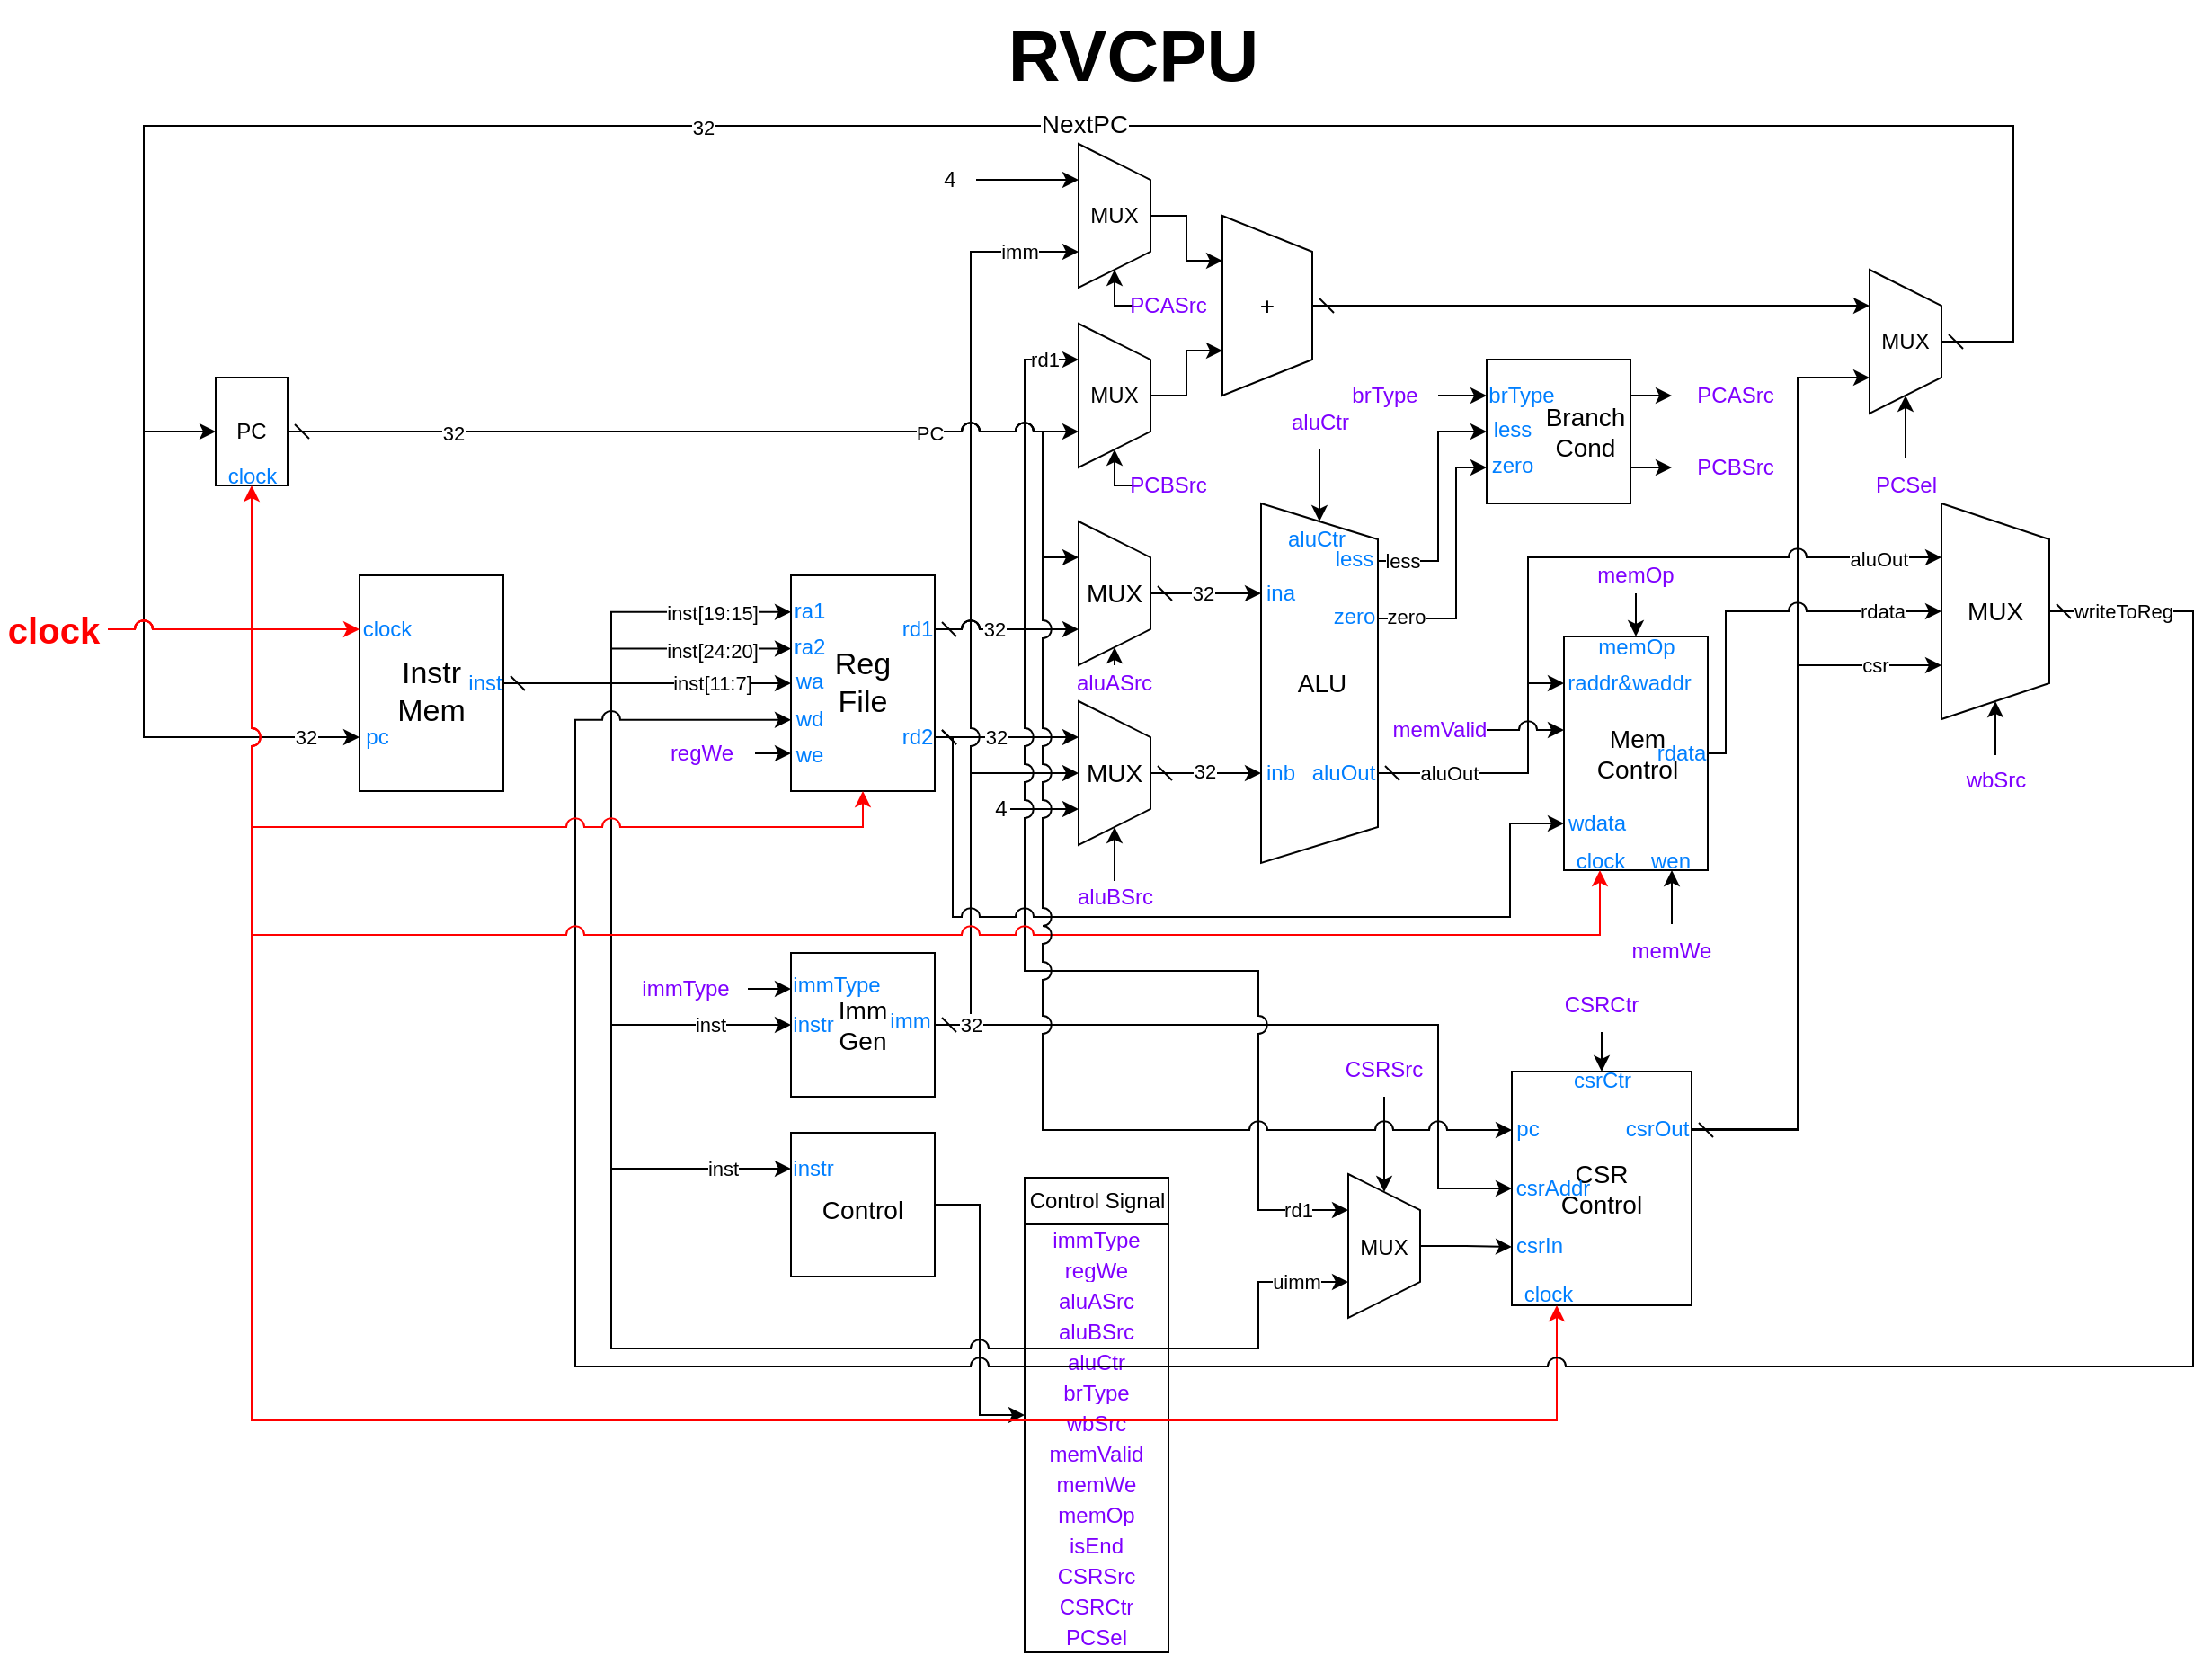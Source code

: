 <mxfile version="24.7.5">
  <diagram name="第 1 页" id="dyvrZaaA81_YIaX40caz">
    <mxGraphModel dx="1285" dy="791" grid="1" gridSize="10" guides="1" tooltips="1" connect="1" arrows="1" fold="1" page="1" pageScale="1" pageWidth="827" pageHeight="1169" math="0" shadow="0">
      <root>
        <mxCell id="0" />
        <mxCell id="1" parent="0" />
        <mxCell id="_5qD5XHQ0qIGBPpxdDvs-19" style="edgeStyle=orthogonalEdgeStyle;rounded=0;orthogonalLoop=1;jettySize=auto;html=1;entryX=0.75;entryY=1;entryDx=0;entryDy=0;" edge="1" parent="1" source="OIBxPijXESQaB5WeByGO-59" target="_5qD5XHQ0qIGBPpxdDvs-13">
          <mxGeometry relative="1" as="geometry">
            <Array as="points">
              <mxPoint x="1000" y="638" />
              <mxPoint x="1000" y="220" />
            </Array>
          </mxGeometry>
        </mxCell>
        <mxCell id="YnV503TO5l-ceWqFj_w4-2" style="edgeStyle=orthogonalEdgeStyle;rounded=0;orthogonalLoop=1;jettySize=auto;html=1;entryX=0.75;entryY=1;entryDx=0;entryDy=0;" parent="1" source="YnV503TO5l-ceWqFj_w4-1" target="CT363RQZues31OWTp8OF-73" edge="1">
          <mxGeometry relative="1" as="geometry" />
        </mxCell>
        <mxCell id="_WPy62xfrjCXm8pKiQzA-3" style="edgeStyle=orthogonalEdgeStyle;rounded=0;orthogonalLoop=1;jettySize=auto;html=1;entryX=0;entryY=0.5;entryDx=0;entryDy=0;entryPerimeter=0;jumpStyle=arc;jumpSize=10;" parent="1" source="CT363RQZues31OWTp8OF-21" target="OIBxPijXESQaB5WeByGO-3" edge="1">
          <mxGeometry relative="1" as="geometry">
            <Array as="points">
              <mxPoint x="800" y="580" />
              <mxPoint x="800" y="671" />
            </Array>
          </mxGeometry>
        </mxCell>
        <mxCell id="CT363RQZues31OWTp8OF-128" style="edgeStyle=orthogonalEdgeStyle;rounded=0;orthogonalLoop=1;jettySize=auto;html=1;exitX=1;exitY=0.75;exitDx=0;exitDy=0;exitPerimeter=0;entryX=0.25;entryY=1;entryDx=0;entryDy=0;startArrow=dash;startFill=0;jumpStyle=arc;jumpSize=10;" parent="1" source="CT363RQZues31OWTp8OF-12" target="CT363RQZues31OWTp8OF-73" edge="1">
          <mxGeometry relative="1" as="geometry" />
        </mxCell>
        <mxCell id="CT363RQZues31OWTp8OF-163" value="32" style="edgeLabel;html=1;align=center;verticalAlign=middle;resizable=0;points=[];" parent="CT363RQZues31OWTp8OF-128" vertex="1" connectable="0">
          <mxGeometry x="0.042" y="2" relative="1" as="geometry">
            <mxPoint x="-8" y="2" as="offset" />
          </mxGeometry>
        </mxCell>
        <mxCell id="OIBxPijXESQaB5WeByGO-52" style="edgeStyle=orthogonalEdgeStyle;rounded=0;orthogonalLoop=1;jettySize=auto;html=1;exitX=1;exitY=0.5;exitDx=0;exitDy=0;entryX=0;entryY=0.5;entryDx=0;entryDy=0;" parent="1" source="CT363RQZues31OWTp8OF-26" target="OIBxPijXESQaB5WeByGO-39" edge="1">
          <mxGeometry relative="1" as="geometry" />
        </mxCell>
        <mxCell id="CT363RQZues31OWTp8OF-136" style="edgeStyle=orthogonalEdgeStyle;rounded=0;orthogonalLoop=1;jettySize=auto;html=1;entryX=0;entryY=0.5;entryDx=0;entryDy=0;startArrow=dash;startFill=0;jumpStyle=arc;jumpSize=10;exitX=1;exitY=0.5;exitDx=0;exitDy=0;" parent="1" source="CT363RQZues31OWTp8OF-21" target="CT363RQZues31OWTp8OF-74" edge="1">
          <mxGeometry relative="1" as="geometry">
            <Array as="points">
              <mxPoint x="540" y="580" />
              <mxPoint x="540" y="440" />
            </Array>
          </mxGeometry>
        </mxCell>
        <mxCell id="CT363RQZues31OWTp8OF-141" style="edgeStyle=orthogonalEdgeStyle;rounded=0;orthogonalLoop=1;jettySize=auto;html=1;entryX=0.75;entryY=1;entryDx=0;entryDy=0;jumpStyle=arc;jumpSize=10;exitX=1;exitY=0.5;exitDx=0;exitDy=0;" parent="1" source="CT363RQZues31OWTp8OF-21" target="CT363RQZues31OWTp8OF-38" edge="1">
          <mxGeometry relative="1" as="geometry">
            <Array as="points">
              <mxPoint x="540" y="580" />
              <mxPoint x="540" y="150" />
            </Array>
          </mxGeometry>
        </mxCell>
        <mxCell id="CT363RQZues31OWTp8OF-145" value="imm" style="edgeLabel;html=1;align=center;verticalAlign=middle;resizable=0;points=[];" parent="CT363RQZues31OWTp8OF-141" vertex="1" connectable="0">
          <mxGeometry x="0.869" y="-2" relative="1" as="geometry">
            <mxPoint y="-2" as="offset" />
          </mxGeometry>
        </mxCell>
        <mxCell id="j3lGkmes57TnUZFngEGb-31" value="32" style="edgeLabel;html=1;align=center;verticalAlign=middle;resizable=0;points=[];" parent="CT363RQZues31OWTp8OF-141" vertex="1" connectable="0">
          <mxGeometry x="-0.924" y="-1" relative="1" as="geometry">
            <mxPoint y="-1" as="offset" />
          </mxGeometry>
        </mxCell>
        <mxCell id="CT363RQZues31OWTp8OF-118" style="edgeStyle=orthogonalEdgeStyle;rounded=0;orthogonalLoop=1;jettySize=auto;html=1;entryX=0;entryY=0.5;entryDx=0;entryDy=0;jumpStyle=none;jumpSize=10;" parent="1" source="CT363RQZues31OWTp8OF-8" target="CT363RQZues31OWTp8OF-21" edge="1">
          <mxGeometry relative="1" as="geometry">
            <Array as="points">
              <mxPoint x="340" y="390" />
              <mxPoint x="340" y="580" />
            </Array>
          </mxGeometry>
        </mxCell>
        <mxCell id="CT363RQZues31OWTp8OF-159" value="inst" style="edgeLabel;html=1;align=center;verticalAlign=middle;resizable=0;points=[];" parent="CT363RQZues31OWTp8OF-118" vertex="1" connectable="0">
          <mxGeometry x="0.74" relative="1" as="geometry">
            <mxPoint as="offset" />
          </mxGeometry>
        </mxCell>
        <mxCell id="CT363RQZues31OWTp8OF-120" style="edgeStyle=orthogonalEdgeStyle;rounded=0;orthogonalLoop=1;jettySize=auto;html=1;entryX=0;entryY=0.25;entryDx=0;entryDy=0;jumpStyle=none;jumpSize=10;" parent="1" source="CT363RQZues31OWTp8OF-8" target="CT363RQZues31OWTp8OF-26" edge="1">
          <mxGeometry relative="1" as="geometry">
            <Array as="points">
              <mxPoint x="340" y="390" />
              <mxPoint x="340" y="660" />
            </Array>
          </mxGeometry>
        </mxCell>
        <mxCell id="CT363RQZues31OWTp8OF-160" value="inst" style="edgeLabel;html=1;align=center;verticalAlign=middle;resizable=0;points=[];" parent="CT363RQZues31OWTp8OF-120" vertex="1" connectable="0">
          <mxGeometry x="0.821" relative="1" as="geometry">
            <mxPoint as="offset" />
          </mxGeometry>
        </mxCell>
        <mxCell id="OIBxPijXESQaB5WeByGO-21" style="edgeStyle=orthogonalEdgeStyle;rounded=0;orthogonalLoop=1;jettySize=auto;html=1;exitX=1;exitY=0.25;exitDx=0;exitDy=0;exitPerimeter=0;entryX=0.25;entryY=1;entryDx=0;entryDy=0;jumpStyle=arc;jumpSize=10;" parent="1" source="CT363RQZues31OWTp8OF-12" target="OIBxPijXESQaB5WeByGO-19" edge="1">
          <mxGeometry relative="1" as="geometry">
            <Array as="points">
              <mxPoint x="570" y="360" />
              <mxPoint x="570" y="550" />
              <mxPoint x="700" y="550" />
              <mxPoint x="700" y="683" />
            </Array>
          </mxGeometry>
        </mxCell>
        <mxCell id="OIBxPijXESQaB5WeByGO-27" value="rd1" style="edgeLabel;html=1;align=center;verticalAlign=middle;resizable=0;points=[];" parent="OIBxPijXESQaB5WeByGO-21" vertex="1" connectable="0">
          <mxGeometry x="0.853" relative="1" as="geometry">
            <mxPoint x="12" as="offset" />
          </mxGeometry>
        </mxCell>
        <mxCell id="CT363RQZues31OWTp8OF-102" style="edgeStyle=orthogonalEdgeStyle;rounded=0;orthogonalLoop=1;jettySize=auto;html=1;entryX=0;entryY=0.75;entryDx=0;entryDy=0;jumpStyle=none;jumpSize=10;exitX=0.5;exitY=0;exitDx=0;exitDy=0;" parent="1" source="_5qD5XHQ0qIGBPpxdDvs-13" target="CT363RQZues31OWTp8OF-8" edge="1">
          <mxGeometry relative="1" as="geometry">
            <Array as="points">
              <mxPoint x="1120" y="200" />
              <mxPoint x="1120" y="80" />
              <mxPoint x="80" y="80" />
              <mxPoint x="80" y="420" />
            </Array>
            <mxPoint x="940" y="160" as="sourcePoint" />
          </mxGeometry>
        </mxCell>
        <mxCell id="CT363RQZues31OWTp8OF-103" value="32" style="edgeLabel;html=1;align=center;verticalAlign=middle;resizable=0;points=[];" parent="CT363RQZues31OWTp8OF-102" vertex="1" connectable="0">
          <mxGeometry x="0.93" y="-1" relative="1" as="geometry">
            <mxPoint x="28" y="-1" as="offset" />
          </mxGeometry>
        </mxCell>
        <mxCell id="CT363RQZues31OWTp8OF-1" value="RVCPU" style="text;html=1;align=center;verticalAlign=middle;resizable=0;points=[];autosize=1;strokeColor=none;fillColor=none;rounded=0;glass=0;fontStyle=1;fontSize=40;" parent="1" vertex="1">
          <mxGeometry x="550" y="10" width="160" height="60" as="geometry" />
        </mxCell>
        <mxCell id="CT363RQZues31OWTp8OF-5" value="" style="group" parent="1" vertex="1" connectable="0">
          <mxGeometry x="120" y="220" width="40" height="60" as="geometry" />
        </mxCell>
        <mxCell id="CT363RQZues31OWTp8OF-3" value="" style="rounded=0;whiteSpace=wrap;html=1;" parent="CT363RQZues31OWTp8OF-5" vertex="1">
          <mxGeometry width="40" height="60" as="geometry" />
        </mxCell>
        <mxCell id="CT363RQZues31OWTp8OF-4" value="PC" style="text;html=1;align=center;verticalAlign=middle;whiteSpace=wrap;rounded=0;" parent="CT363RQZues31OWTp8OF-5" vertex="1">
          <mxGeometry y="20" width="40" height="20" as="geometry" />
        </mxCell>
        <mxCell id="D4LHTWqdu4Y0QwPP1PMC-16" value="&lt;font color=&quot;#007fff&quot;&gt;clock&lt;/font&gt;" style="text;html=1;align=center;verticalAlign=middle;whiteSpace=wrap;rounded=0;" parent="CT363RQZues31OWTp8OF-5" vertex="1">
          <mxGeometry x="5.5" y="50" width="29" height="10" as="geometry" />
        </mxCell>
        <mxCell id="CT363RQZues31OWTp8OF-10" value="" style="group" parent="1" vertex="1" connectable="0">
          <mxGeometry x="200" y="330" width="80" height="120" as="geometry" />
        </mxCell>
        <mxCell id="CT363RQZues31OWTp8OF-8" value="" style="rounded=0;whiteSpace=wrap;html=1;" parent="CT363RQZues31OWTp8OF-10" vertex="1">
          <mxGeometry width="80" height="120" as="geometry" />
        </mxCell>
        <mxCell id="CT363RQZues31OWTp8OF-9" value="Instr&lt;div style=&quot;font-size: 17px;&quot;&gt;Mem&lt;/div&gt;" style="text;html=1;align=center;verticalAlign=middle;whiteSpace=wrap;rounded=0;fontSize=17;" parent="CT363RQZues31OWTp8OF-10" vertex="1">
          <mxGeometry x="10" y="50" width="60" height="30" as="geometry" />
        </mxCell>
        <mxCell id="D4LHTWqdu4Y0QwPP1PMC-5" value="&lt;font color=&quot;#007fff&quot;&gt;clock&lt;/font&gt;" style="text;html=1;align=center;verticalAlign=middle;whiteSpace=wrap;rounded=0;" parent="CT363RQZues31OWTp8OF-10" vertex="1">
          <mxGeometry x="1" y="20" width="29" height="20" as="geometry" />
        </mxCell>
        <mxCell id="D4LHTWqdu4Y0QwPP1PMC-6" value="pc" style="text;html=1;align=center;verticalAlign=middle;whiteSpace=wrap;rounded=0;fontColor=#007FFF;" parent="CT363RQZues31OWTp8OF-10" vertex="1">
          <mxGeometry y="80" width="20" height="20" as="geometry" />
        </mxCell>
        <mxCell id="D4LHTWqdu4Y0QwPP1PMC-7" value="&lt;font color=&quot;#007fff&quot;&gt;inst&lt;/font&gt;" style="text;html=1;align=center;verticalAlign=middle;whiteSpace=wrap;rounded=0;" parent="CT363RQZues31OWTp8OF-10" vertex="1">
          <mxGeometry x="60" y="50" width="20" height="20" as="geometry" />
        </mxCell>
        <mxCell id="CT363RQZues31OWTp8OF-14" value="" style="group" parent="1" vertex="1" connectable="0">
          <mxGeometry x="870" y="364" width="80" height="130" as="geometry" />
        </mxCell>
        <mxCell id="D4LHTWqdu4Y0QwPP1PMC-109" value="" style="group" parent="CT363RQZues31OWTp8OF-14" vertex="1" connectable="0">
          <mxGeometry width="80" height="130" as="geometry" />
        </mxCell>
        <mxCell id="CT363RQZues31OWTp8OF-15" value="" style="rounded=0;whiteSpace=wrap;html=1;points=[[0,0,0,0,0],[0,0.2,0,0,0],[0,0.4,0,0,0],[0,0.6,0,0,0],[0,0.8,0,0,0],[0,1,0,0,0],[0.25,0,0,0,0],[0.25,1,0,0,0],[0.5,0,0,0,0],[0.5,1,0,0,0],[0.75,0,0,0,0],[0.75,1,0,0,0],[1,0,0,0,0],[1,0.25,0,0,0],[1,0.5,0,0,0],[1,0.75,0,0,0],[1,1,0,0,0]];" parent="D4LHTWqdu4Y0QwPP1PMC-109" vertex="1">
          <mxGeometry width="80" height="130" as="geometry" />
        </mxCell>
        <mxCell id="CT363RQZues31OWTp8OF-16" value="Mem&lt;div style=&quot;font-size: 14px;&quot;&gt;Control&lt;/div&gt;" style="text;html=1;align=center;verticalAlign=middle;whiteSpace=wrap;rounded=0;fontSize=14;" parent="D4LHTWqdu4Y0QwPP1PMC-109" vertex="1">
          <mxGeometry x="10.5" y="50.0" width="60" height="30" as="geometry" />
        </mxCell>
        <mxCell id="OIBxPijXESQaB5WeByGO-33" value="rdata" style="edgeLabel;html=1;align=center;verticalAlign=middle;resizable=0;points=[];fontSize=12;fontColor=#007FFF;labelBackgroundColor=none;" parent="D4LHTWqdu4Y0QwPP1PMC-109" vertex="1" connectable="0">
          <mxGeometry x="68.004" y="65.0" as="geometry">
            <mxPoint x="-3" as="offset" />
          </mxGeometry>
        </mxCell>
        <mxCell id="D4LHTWqdu4Y0QwPP1PMC-17" value="&lt;font color=&quot;#007fff&quot;&gt;clock&lt;/font&gt;" style="text;html=1;align=center;verticalAlign=middle;whiteSpace=wrap;rounded=0;" parent="CT363RQZues31OWTp8OF-14" vertex="1">
          <mxGeometry x="6" y="120" width="29" height="10" as="geometry" />
        </mxCell>
        <mxCell id="D4LHTWqdu4Y0QwPP1PMC-78" value="raddr&amp;amp;waddr" style="edgeLabel;html=1;align=center;verticalAlign=middle;resizable=0;points=[];fontSize=12;fontColor=#007FFF;labelBackgroundColor=none;" parent="CT363RQZues31OWTp8OF-14" vertex="1" connectable="0">
          <mxGeometry x="38.504" y="26.0" as="geometry">
            <mxPoint x="-3" as="offset" />
          </mxGeometry>
        </mxCell>
        <mxCell id="D4LHTWqdu4Y0QwPP1PMC-79" value="wdata" style="edgeLabel;html=1;align=center;verticalAlign=middle;resizable=0;points=[];fontSize=12;fontColor=#007FFF;labelBackgroundColor=none;" parent="CT363RQZues31OWTp8OF-14" vertex="1" connectable="0">
          <mxGeometry x="20.504" y="104.0" as="geometry">
            <mxPoint x="-3" as="offset" />
          </mxGeometry>
        </mxCell>
        <mxCell id="D4LHTWqdu4Y0QwPP1PMC-94" value="memOp" style="text;html=1;align=center;verticalAlign=middle;whiteSpace=wrap;rounded=0;fontColor=#007FFF;" parent="CT363RQZues31OWTp8OF-14" vertex="1">
          <mxGeometry x="26" y="1" width="29" height="10" as="geometry" />
        </mxCell>
        <mxCell id="D4LHTWqdu4Y0QwPP1PMC-100" value="wen" style="text;html=1;align=center;verticalAlign=middle;whiteSpace=wrap;rounded=0;fontColor=#007FFF;" parent="CT363RQZues31OWTp8OF-14" vertex="1">
          <mxGeometry x="45" y="120" width="29" height="10" as="geometry" />
        </mxCell>
        <mxCell id="CT363RQZues31OWTp8OF-23" value="" style="group" parent="1" vertex="1" connectable="0">
          <mxGeometry x="440" y="540" width="80" height="80" as="geometry" />
        </mxCell>
        <mxCell id="CT363RQZues31OWTp8OF-21" value="" style="whiteSpace=wrap;html=1;aspect=fixed;" parent="CT363RQZues31OWTp8OF-23" vertex="1">
          <mxGeometry width="80" height="80" as="geometry" />
        </mxCell>
        <mxCell id="CT363RQZues31OWTp8OF-22" value="&lt;font style=&quot;font-size: 14px;&quot;&gt;Imm&lt;br&gt;Gen&lt;/font&gt;" style="text;html=1;align=center;verticalAlign=middle;whiteSpace=wrap;rounded=0;" parent="CT363RQZues31OWTp8OF-23" vertex="1">
          <mxGeometry x="10" y="25" width="60" height="30" as="geometry" />
        </mxCell>
        <mxCell id="D4LHTWqdu4Y0QwPP1PMC-29" value="immType" style="edgeLabel;html=1;align=center;verticalAlign=middle;resizable=0;points=[];fontSize=12;fontColor=#007FFF;" parent="CT363RQZues31OWTp8OF-23" vertex="1" connectable="0">
          <mxGeometry x="39.004" y="-100.0" as="geometry">
            <mxPoint x="-14" y="118" as="offset" />
          </mxGeometry>
        </mxCell>
        <mxCell id="D4LHTWqdu4Y0QwPP1PMC-30" value="instr" style="edgeLabel;html=1;align=center;verticalAlign=middle;resizable=0;points=[];fontSize=12;fontColor=#007FFF;" parent="CT363RQZues31OWTp8OF-23" vertex="1" connectable="0">
          <mxGeometry x="12.004" y="40.0" as="geometry" />
        </mxCell>
        <mxCell id="j3lGkmes57TnUZFngEGb-30" value="imm" style="edgeLabel;html=1;align=center;verticalAlign=middle;resizable=0;points=[];fontSize=12;fontColor=#007FFF;" parent="CT363RQZues31OWTp8OF-23" vertex="1" connectable="0">
          <mxGeometry x="66.004" y="38.0" as="geometry" />
        </mxCell>
        <mxCell id="CT363RQZues31OWTp8OF-28" value="" style="group" parent="1" vertex="1" connectable="0">
          <mxGeometry x="827" y="210" width="80" height="80" as="geometry" />
        </mxCell>
        <mxCell id="CT363RQZues31OWTp8OF-29" value="" style="whiteSpace=wrap;html=1;aspect=fixed;" parent="CT363RQZues31OWTp8OF-28" vertex="1">
          <mxGeometry width="80" height="80" as="geometry" />
        </mxCell>
        <mxCell id="D4LHTWqdu4Y0QwPP1PMC-60" value="brType" style="edgeLabel;html=1;align=center;verticalAlign=middle;resizable=0;points=[];fontSize=12;fontColor=#007FFF;labelBackgroundColor=none;" parent="CT363RQZues31OWTp8OF-28" vertex="1" connectable="0">
          <mxGeometry x="22.004" y="20.0" as="geometry">
            <mxPoint x="-3" as="offset" />
          </mxGeometry>
        </mxCell>
        <mxCell id="D4LHTWqdu4Y0QwPP1PMC-61" value="less" style="edgeLabel;html=1;align=center;verticalAlign=middle;resizable=0;points=[];fontSize=12;fontColor=#007FFF;labelBackgroundColor=none;" parent="CT363RQZues31OWTp8OF-28" vertex="1" connectable="0">
          <mxGeometry x="10.004" y="40.0" as="geometry">
            <mxPoint x="4" y="-1" as="offset" />
          </mxGeometry>
        </mxCell>
        <mxCell id="CT363RQZues31OWTp8OF-30" value="&lt;span style=&quot;font-size: 14px;&quot;&gt;Branch&lt;br&gt;Cond&lt;/span&gt;" style="text;html=1;align=center;verticalAlign=middle;whiteSpace=wrap;rounded=0;" parent="CT363RQZues31OWTp8OF-28" vertex="1">
          <mxGeometry x="30" y="27.5" width="50" height="25" as="geometry" />
        </mxCell>
        <mxCell id="D4LHTWqdu4Y0QwPP1PMC-62" value="zero" style="edgeLabel;html=1;align=center;verticalAlign=middle;resizable=0;points=[];fontSize=12;fontColor=#007FFF;labelBackgroundColor=none;" parent="CT363RQZues31OWTp8OF-28" vertex="1" connectable="0">
          <mxGeometry x="10.004" y="60.0" as="geometry">
            <mxPoint x="4" y="-1" as="offset" />
          </mxGeometry>
        </mxCell>
        <mxCell id="CT363RQZues31OWTp8OF-40" value="" style="group" parent="1" vertex="1" connectable="0">
          <mxGeometry x="440" y="330" width="80" height="120" as="geometry" />
        </mxCell>
        <mxCell id="CT363RQZues31OWTp8OF-12" value="" style="rounded=0;whiteSpace=wrap;html=1;points=[[0,0,0,0,0],[0,0.17,0,0,0],[0,0.34,0,0,0],[0,0.5,0,0,0],[0,0.67,0,0,0],[0,0.83,0,0,0],[0,1,0,0,0],[0.25,0,0,0,0],[0.25,1,0,0,0],[0.5,0,0,0,0],[0.5,1,0,0,0],[0.75,0,0,0,0],[0.75,1,0,0,0],[1,0,0,0,0],[1,0.25,0,0,0],[1,0.5,0,0,0],[1,0.75,0,0,0],[1,1,0,0,0]];" parent="CT363RQZues31OWTp8OF-40" vertex="1">
          <mxGeometry width="80" height="120" as="geometry" />
        </mxCell>
        <mxCell id="CT363RQZues31OWTp8OF-13" value="Reg&lt;br&gt;File" style="text;html=1;align=center;verticalAlign=middle;whiteSpace=wrap;rounded=0;fontSize=17;" parent="CT363RQZues31OWTp8OF-40" vertex="1">
          <mxGeometry x="10" y="45" width="60" height="30" as="geometry" />
        </mxCell>
        <mxCell id="D4LHTWqdu4Y0QwPP1PMC-11" value="ra1" style="edgeLabel;html=1;align=center;verticalAlign=middle;resizable=0;points=[];fontSize=12;fontColor=#007FFF;" parent="CT363RQZues31OWTp8OF-40" vertex="1" connectable="0">
          <mxGeometry x="10.004" y="20.0" as="geometry" />
        </mxCell>
        <mxCell id="D4LHTWqdu4Y0QwPP1PMC-12" value="ra2" style="edgeLabel;html=1;align=center;verticalAlign=middle;resizable=0;points=[];fontSize=12;fontColor=#007FFF;" parent="CT363RQZues31OWTp8OF-40" vertex="1" connectable="0">
          <mxGeometry x="10.004" y="40.0" as="geometry" />
        </mxCell>
        <mxCell id="D4LHTWqdu4Y0QwPP1PMC-13" value="wa" style="edgeLabel;html=1;align=center;verticalAlign=middle;resizable=0;points=[];fontSize=12;fontColor=#007FFF;" parent="CT363RQZues31OWTp8OF-40" vertex="1" connectable="0">
          <mxGeometry x="10.004" y="60.0" as="geometry">
            <mxPoint y="-1" as="offset" />
          </mxGeometry>
        </mxCell>
        <mxCell id="D4LHTWqdu4Y0QwPP1PMC-14" value="wd" style="edgeLabel;html=1;align=center;verticalAlign=middle;resizable=0;points=[];fontSize=12;fontColor=#007FFF;" parent="CT363RQZues31OWTp8OF-40" vertex="1" connectable="0">
          <mxGeometry x="10.004" y="80.0" as="geometry" />
        </mxCell>
        <mxCell id="D4LHTWqdu4Y0QwPP1PMC-18" value="we" style="edgeLabel;html=1;align=center;verticalAlign=middle;resizable=0;points=[];fontSize=12;fontColor=#007FFF;" parent="CT363RQZues31OWTp8OF-40" vertex="1" connectable="0">
          <mxGeometry x="10.004" y="100.0" as="geometry" />
        </mxCell>
        <mxCell id="CT363RQZues31OWTp8OF-47" value="" style="group" parent="1" vertex="1" connectable="0">
          <mxGeometry x="590" y="90" width="70" height="80" as="geometry" />
        </mxCell>
        <mxCell id="CT363RQZues31OWTp8OF-38" value="" style="shape=trapezoid;perimeter=trapezoidPerimeter;whiteSpace=wrap;html=1;fixedSize=1;rotation=90;" parent="CT363RQZues31OWTp8OF-47" vertex="1">
          <mxGeometry x="-10" y="20" width="80" height="40" as="geometry" />
        </mxCell>
        <mxCell id="CT363RQZues31OWTp8OF-46" value="MUX" style="text;html=1;align=center;verticalAlign=middle;whiteSpace=wrap;rounded=0;fontSize=12;" parent="CT363RQZues31OWTp8OF-47" vertex="1">
          <mxGeometry y="25" width="60" height="30" as="geometry" />
        </mxCell>
        <mxCell id="CT363RQZues31OWTp8OF-53" value="" style="group" parent="1" vertex="1" connectable="0">
          <mxGeometry x="590" y="300" width="70" height="80" as="geometry" />
        </mxCell>
        <mxCell id="CT363RQZues31OWTp8OF-54" value="" style="shape=trapezoid;perimeter=trapezoidPerimeter;whiteSpace=wrap;html=1;fixedSize=1;rotation=90;" parent="CT363RQZues31OWTp8OF-53" vertex="1">
          <mxGeometry x="-10" y="20" width="80" height="40" as="geometry" />
        </mxCell>
        <mxCell id="CT363RQZues31OWTp8OF-55" value="MUX" style="text;html=1;align=center;verticalAlign=middle;whiteSpace=wrap;rounded=0;fontSize=14;" parent="CT363RQZues31OWTp8OF-53" vertex="1">
          <mxGeometry x="10" y="30" width="40" height="20" as="geometry" />
        </mxCell>
        <mxCell id="CT363RQZues31OWTp8OF-61" value="" style="group" parent="1" vertex="1" connectable="0">
          <mxGeometry x="680" y="130" width="80" height="100" as="geometry" />
        </mxCell>
        <mxCell id="CT363RQZues31OWTp8OF-62" value="" style="shape=trapezoid;perimeter=trapezoidPerimeter;whiteSpace=wrap;html=1;fixedSize=1;rotation=90;" parent="CT363RQZues31OWTp8OF-61" vertex="1">
          <mxGeometry x="-25.004" y="25" width="100.007" height="50" as="geometry" />
        </mxCell>
        <mxCell id="CT363RQZues31OWTp8OF-63" value="&lt;font style=&quot;font-size: 14px;&quot;&gt;+&lt;/font&gt;" style="text;html=1;align=center;verticalAlign=middle;whiteSpace=wrap;rounded=0;" parent="CT363RQZues31OWTp8OF-61" vertex="1">
          <mxGeometry x="-0.002" y="37.5" width="50.004" height="25" as="geometry" />
        </mxCell>
        <mxCell id="CT363RQZues31OWTp8OF-78" style="edgeStyle=orthogonalEdgeStyle;rounded=0;orthogonalLoop=1;jettySize=auto;html=1;entryX=0;entryY=0.25;entryDx=0;entryDy=0;curved=0;jumpStyle=arc;jumpSize=10;strokeColor=#ff0000;" parent="1" source="CT363RQZues31OWTp8OF-64" target="CT363RQZues31OWTp8OF-8" edge="1">
          <mxGeometry relative="1" as="geometry" />
        </mxCell>
        <mxCell id="CT363RQZues31OWTp8OF-165" style="edgeStyle=orthogonalEdgeStyle;rounded=0;orthogonalLoop=1;jettySize=auto;html=1;entryX=0.5;entryY=1;entryDx=0;entryDy=0;strokeColor=#ff0000;jumpStyle=arc;jumpSize=10;" parent="1" source="CT363RQZues31OWTp8OF-64" target="CT363RQZues31OWTp8OF-3" edge="1">
          <mxGeometry relative="1" as="geometry" />
        </mxCell>
        <mxCell id="CT363RQZues31OWTp8OF-64" value="&lt;font style=&quot;font-size: 20px;&quot; color=&quot;#ff0000&quot;&gt;clock&lt;/font&gt;" style="text;html=1;align=center;verticalAlign=middle;whiteSpace=wrap;rounded=0;fontStyle=1;fontSize=20;" parent="1" vertex="1">
          <mxGeometry y="345" width="60" height="30" as="geometry" />
        </mxCell>
        <mxCell id="CT363RQZues31OWTp8OF-72" value="" style="group" parent="1" vertex="1" connectable="0">
          <mxGeometry x="600" y="400" width="60" height="80" as="geometry" />
        </mxCell>
        <mxCell id="CT363RQZues31OWTp8OF-73" value="" style="shape=trapezoid;perimeter=trapezoidPerimeter;whiteSpace=wrap;html=1;fixedSize=1;rotation=90;" parent="CT363RQZues31OWTp8OF-72" vertex="1">
          <mxGeometry x="-20" y="20" width="80" height="40" as="geometry" />
        </mxCell>
        <mxCell id="CT363RQZues31OWTp8OF-74" value="MUX" style="text;html=1;align=center;verticalAlign=middle;whiteSpace=wrap;rounded=0;fontSize=14;" parent="CT363RQZues31OWTp8OF-72" vertex="1">
          <mxGeometry y="30" width="40" height="20" as="geometry" />
        </mxCell>
        <mxCell id="CT363RQZues31OWTp8OF-89" style="edgeStyle=orthogonalEdgeStyle;rounded=0;orthogonalLoop=1;jettySize=auto;html=1;entryX=0.25;entryY=1;entryDx=0;entryDy=0;" parent="1" source="CT363RQZues31OWTp8OF-88" target="CT363RQZues31OWTp8OF-38" edge="1">
          <mxGeometry relative="1" as="geometry">
            <mxPoint x="540" y="135" as="targetPoint" />
          </mxGeometry>
        </mxCell>
        <mxCell id="CT363RQZues31OWTp8OF-88" value="4" style="text;html=1;align=center;verticalAlign=middle;resizable=0;points=[];autosize=1;strokeColor=none;fillColor=none;" parent="1" vertex="1">
          <mxGeometry x="513" y="95" width="30" height="30" as="geometry" />
        </mxCell>
        <mxCell id="CT363RQZues31OWTp8OF-91" style="edgeStyle=orthogonalEdgeStyle;rounded=0;orthogonalLoop=1;jettySize=auto;html=1;entryX=0.25;entryY=1;entryDx=0;entryDy=0;" parent="1" source="CT363RQZues31OWTp8OF-38" target="CT363RQZues31OWTp8OF-62" edge="1">
          <mxGeometry relative="1" as="geometry" />
        </mxCell>
        <mxCell id="CT363RQZues31OWTp8OF-93" style="edgeStyle=orthogonalEdgeStyle;rounded=0;orthogonalLoop=1;jettySize=auto;html=1;entryX=0.75;entryY=1;entryDx=0;entryDy=0;" parent="1" source="CT363RQZues31OWTp8OF-51" target="CT363RQZues31OWTp8OF-62" edge="1">
          <mxGeometry relative="1" as="geometry" />
        </mxCell>
        <mxCell id="CT363RQZues31OWTp8OF-107" style="edgeStyle=orthogonalEdgeStyle;rounded=0;orthogonalLoop=1;jettySize=auto;html=1;entryX=0;entryY=0.5;entryDx=0;entryDy=0;startArrow=dash;startFill=0;" parent="1" source="CT363RQZues31OWTp8OF-8" target="CT363RQZues31OWTp8OF-12" edge="1">
          <mxGeometry relative="1" as="geometry" />
        </mxCell>
        <mxCell id="CT363RQZues31OWTp8OF-158" value="inst[11:7]" style="edgeLabel;html=1;align=center;verticalAlign=middle;resizable=0;points=[];" parent="CT363RQZues31OWTp8OF-107" vertex="1" connectable="0">
          <mxGeometry x="0.446" relative="1" as="geometry">
            <mxPoint as="offset" />
          </mxGeometry>
        </mxCell>
        <mxCell id="CT363RQZues31OWTp8OF-113" style="edgeStyle=orthogonalEdgeStyle;rounded=0;orthogonalLoop=1;jettySize=auto;html=1;exitX=1;exitY=0.5;exitDx=0;exitDy=0;entryX=0;entryY=0.34;entryDx=0;entryDy=0;entryPerimeter=0;" parent="1" source="CT363RQZues31OWTp8OF-8" target="CT363RQZues31OWTp8OF-12" edge="1">
          <mxGeometry relative="1" as="geometry">
            <Array as="points">
              <mxPoint x="340" y="390" />
              <mxPoint x="340" y="371" />
            </Array>
          </mxGeometry>
        </mxCell>
        <mxCell id="CT363RQZues31OWTp8OF-157" value="inst[24:20]" style="edgeLabel;html=1;align=center;verticalAlign=middle;resizable=0;points=[];" parent="CT363RQZues31OWTp8OF-113" vertex="1" connectable="0">
          <mxGeometry x="0.505" y="-1" relative="1" as="geometry">
            <mxPoint as="offset" />
          </mxGeometry>
        </mxCell>
        <mxCell id="CT363RQZues31OWTp8OF-114" style="edgeStyle=orthogonalEdgeStyle;rounded=0;orthogonalLoop=1;jettySize=auto;html=1;exitX=1;exitY=0.5;exitDx=0;exitDy=0;entryX=0;entryY=0.17;entryDx=0;entryDy=0;entryPerimeter=0;" parent="1" source="CT363RQZues31OWTp8OF-8" target="CT363RQZues31OWTp8OF-12" edge="1">
          <mxGeometry relative="1" as="geometry">
            <Array as="points">
              <mxPoint x="340" y="390" />
              <mxPoint x="340" y="350" />
            </Array>
          </mxGeometry>
        </mxCell>
        <mxCell id="CT363RQZues31OWTp8OF-155" value="inst[19:15]" style="edgeLabel;html=1;align=center;verticalAlign=middle;resizable=0;points=[];" parent="CT363RQZues31OWTp8OF-114" vertex="1" connectable="0">
          <mxGeometry x="0.556" y="-3" relative="1" as="geometry">
            <mxPoint y="-3" as="offset" />
          </mxGeometry>
        </mxCell>
        <mxCell id="CT363RQZues31OWTp8OF-75" style="edgeStyle=orthogonalEdgeStyle;rounded=0;orthogonalLoop=1;jettySize=auto;html=1;endArrow=classic;endFill=1;startArrow=dash;startFill=0;jumpStyle=arc;curved=0;entryX=0;entryY=0.5;entryDx=0;entryDy=0;exitX=0.5;exitY=0;exitDx=0;exitDy=0;" parent="1" source="_5qD5XHQ0qIGBPpxdDvs-13" target="CT363RQZues31OWTp8OF-4" edge="1">
          <mxGeometry relative="1" as="geometry">
            <mxPoint x="120" y="270" as="targetPoint" />
            <Array as="points">
              <mxPoint x="1120" y="200" />
              <mxPoint x="1120" y="80" />
              <mxPoint x="80" y="80" />
              <mxPoint x="80" y="250" />
            </Array>
            <mxPoint x="930" y="160" as="sourcePoint" />
          </mxGeometry>
        </mxCell>
        <mxCell id="CT363RQZues31OWTp8OF-123" value="32" style="edgeLabel;html=1;align=center;verticalAlign=middle;resizable=0;points=[];" parent="CT363RQZues31OWTp8OF-75" vertex="1" connectable="0">
          <mxGeometry x="0.261" y="2" relative="1" as="geometry">
            <mxPoint y="-1" as="offset" />
          </mxGeometry>
        </mxCell>
        <mxCell id="CT363RQZues31OWTp8OF-124" value="NextPC" style="edgeLabel;html=1;align=center;verticalAlign=middle;resizable=0;points=[];fontSize=14;" parent="CT363RQZues31OWTp8OF-75" vertex="1" connectable="0">
          <mxGeometry x="-0.039" y="-1" relative="1" as="geometry">
            <mxPoint as="offset" />
          </mxGeometry>
        </mxCell>
        <mxCell id="CT363RQZues31OWTp8OF-129" style="edgeStyle=orthogonalEdgeStyle;rounded=0;orthogonalLoop=1;jettySize=auto;html=1;entryX=0.25;entryY=1;entryDx=0;entryDy=0;startArrow=dash;startFill=0;" parent="1" source="CT363RQZues31OWTp8OF-55" target="CT363RQZues31OWTp8OF-58" edge="1">
          <mxGeometry relative="1" as="geometry" />
        </mxCell>
        <mxCell id="CT363RQZues31OWTp8OF-133" value="32" style="edgeLabel;html=1;align=center;verticalAlign=middle;resizable=0;points=[];" parent="CT363RQZues31OWTp8OF-129" vertex="1" connectable="0">
          <mxGeometry x="-0.065" y="-1" relative="1" as="geometry">
            <mxPoint y="-1" as="offset" />
          </mxGeometry>
        </mxCell>
        <mxCell id="CT363RQZues31OWTp8OF-130" style="edgeStyle=orthogonalEdgeStyle;rounded=0;orthogonalLoop=1;jettySize=auto;html=1;entryX=0.75;entryY=1;entryDx=0;entryDy=0;startArrow=dash;startFill=0;" parent="1" source="CT363RQZues31OWTp8OF-74" target="CT363RQZues31OWTp8OF-58" edge="1">
          <mxGeometry relative="1" as="geometry">
            <Array as="points">
              <mxPoint x="670" y="440" />
              <mxPoint x="670" y="440" />
            </Array>
          </mxGeometry>
        </mxCell>
        <mxCell id="CT363RQZues31OWTp8OF-134" value="32" style="edgeLabel;html=1;align=center;verticalAlign=middle;resizable=0;points=[];" parent="CT363RQZues31OWTp8OF-130" vertex="1" connectable="0">
          <mxGeometry x="-0.012" y="-1" relative="1" as="geometry">
            <mxPoint x="-1" y="-2" as="offset" />
          </mxGeometry>
        </mxCell>
        <mxCell id="CT363RQZues31OWTp8OF-132" value="" style="group" parent="1" vertex="1" connectable="0">
          <mxGeometry x="702.5" y="290" width="65" height="200" as="geometry" />
        </mxCell>
        <mxCell id="CT363RQZues31OWTp8OF-58" value="" style="shape=trapezoid;perimeter=trapezoidPerimeter;whiteSpace=wrap;html=1;fixedSize=1;rotation=90;points=[[0,0,0,0,0],[0,0.25,0,0,0],[0,0.75,0,0,0],[0,1,0,0,0],[0.16,0,0,0,0],[0.25,1,0,0,0],[0.32,0,0,0,0],[0.5,0,0,0,-66],[0.5,0,0,0,0],[0.5,1,0,0,0],[0.75,0,0,0,0],[0.75,1,0,0,0],[1,0,0,0,0],[1,0.25,0,0,0],[1,0.5,0,0,0],[1,0.75,0,0,0],[1,1,0,0,0]];" parent="CT363RQZues31OWTp8OF-132" vertex="1">
          <mxGeometry x="-68.5" y="67.5" width="200" height="65" as="geometry" />
        </mxCell>
        <mxCell id="CT363RQZues31OWTp8OF-59" value="&lt;font style=&quot;font-size: 14px;&quot;&gt;ALU&lt;/font&gt;" style="text;html=1;align=center;verticalAlign=middle;whiteSpace=wrap;rounded=0;" parent="CT363RQZues31OWTp8OF-132" vertex="1">
          <mxGeometry y="83.75" width="65" height="32.5" as="geometry" />
        </mxCell>
        <mxCell id="D4LHTWqdu4Y0QwPP1PMC-51" value="ina" style="edgeLabel;html=1;align=center;verticalAlign=middle;resizable=0;points=[];fontSize=12;fontColor=#007FFF;" parent="CT363RQZues31OWTp8OF-132" vertex="1" connectable="0">
          <mxGeometry x="12.504" y="50.0" as="geometry">
            <mxPoint x="-3" as="offset" />
          </mxGeometry>
        </mxCell>
        <mxCell id="D4LHTWqdu4Y0QwPP1PMC-52" value="inb" style="edgeLabel;html=1;align=center;verticalAlign=middle;resizable=0;points=[];fontSize=12;fontColor=#007FFF;" parent="CT363RQZues31OWTp8OF-132" vertex="1" connectable="0">
          <mxGeometry x="12.504" y="150.0" as="geometry">
            <mxPoint x="-3" as="offset" />
          </mxGeometry>
        </mxCell>
        <mxCell id="D4LHTWqdu4Y0QwPP1PMC-53" value="aluCtr" style="edgeLabel;html=1;align=center;verticalAlign=middle;resizable=0;points=[];fontSize=12;fontColor=#007FFF;labelBackgroundColor=none;" parent="CT363RQZues31OWTp8OF-132" vertex="1" connectable="0">
          <mxGeometry x="32.504" y="20.0" as="geometry">
            <mxPoint x="-3" as="offset" />
          </mxGeometry>
        </mxCell>
        <mxCell id="D4LHTWqdu4Y0QwPP1PMC-54" value="less" style="edgeLabel;html=1;align=center;verticalAlign=middle;resizable=0;points=[];fontSize=12;fontColor=#007FFF;labelBackgroundColor=none;" parent="CT363RQZues31OWTp8OF-132" vertex="1" connectable="0">
          <mxGeometry x="53.504" y="31.0" as="geometry">
            <mxPoint x="-3" as="offset" />
          </mxGeometry>
        </mxCell>
        <mxCell id="D4LHTWqdu4Y0QwPP1PMC-55" value="zero" style="edgeLabel;html=1;align=center;verticalAlign=middle;resizable=0;points=[];fontSize=12;fontColor=#007FFF;labelBackgroundColor=none;" parent="CT363RQZues31OWTp8OF-132" vertex="1" connectable="0">
          <mxGeometry x="53.504" y="63.0" as="geometry">
            <mxPoint x="-3" as="offset" />
          </mxGeometry>
        </mxCell>
        <mxCell id="D4LHTWqdu4Y0QwPP1PMC-57" value="aluOut" style="edgeLabel;html=1;align=center;verticalAlign=middle;resizable=0;points=[];fontSize=12;fontColor=#007FFF;labelBackgroundColor=none;" parent="CT363RQZues31OWTp8OF-132" vertex="1" connectable="0">
          <mxGeometry x="47.504" y="150.0" as="geometry">
            <mxPoint x="-3" as="offset" />
          </mxGeometry>
        </mxCell>
        <mxCell id="CT363RQZues31OWTp8OF-144" style="edgeStyle=orthogonalEdgeStyle;rounded=0;orthogonalLoop=1;jettySize=auto;html=1;entryX=0.25;entryY=1;entryDx=0;entryDy=0;exitX=1;exitY=0.25;exitDx=0;exitDy=0;exitPerimeter=0;jumpStyle=arc;jumpSize=10;" parent="1" source="CT363RQZues31OWTp8OF-12" target="CT363RQZues31OWTp8OF-51" edge="1">
          <mxGeometry relative="1" as="geometry">
            <mxPoint x="530" y="370" as="sourcePoint" />
            <mxPoint x="610" y="370" as="targetPoint" />
            <Array as="points">
              <mxPoint x="570" y="360" />
              <mxPoint x="570" y="210" />
            </Array>
          </mxGeometry>
        </mxCell>
        <mxCell id="CT363RQZues31OWTp8OF-146" value="rd1" style="edgeLabel;html=1;align=center;verticalAlign=middle;resizable=0;points=[];" parent="CT363RQZues31OWTp8OF-144" vertex="1" connectable="0">
          <mxGeometry x="0.804" relative="1" as="geometry">
            <mxPoint x="3" as="offset" />
          </mxGeometry>
        </mxCell>
        <mxCell id="CT363RQZues31OWTp8OF-148" value="rd1" style="edgeLabel;html=1;align=center;verticalAlign=middle;resizable=0;points=[];fontSize=12;fontColor=#007FFF;" parent="CT363RQZues31OWTp8OF-144" vertex="1" connectable="0">
          <mxGeometry x="-0.655" y="-4" relative="1" as="geometry">
            <mxPoint x="-50" y="-4" as="offset" />
          </mxGeometry>
        </mxCell>
        <mxCell id="D4LHTWqdu4Y0QwPP1PMC-9" value="rd2" style="edgeLabel;html=1;align=center;verticalAlign=middle;resizable=0;points=[];fontSize=12;fontColor=#007FFF;" parent="CT363RQZues31OWTp8OF-144" vertex="1" connectable="0">
          <mxGeometry x="-0.655" y="-4" relative="1" as="geometry">
            <mxPoint x="-50" y="56" as="offset" />
          </mxGeometry>
        </mxCell>
        <mxCell id="CT363RQZues31OWTp8OF-142" style="edgeStyle=orthogonalEdgeStyle;rounded=0;orthogonalLoop=1;jettySize=auto;html=1;entryX=0.25;entryY=1;entryDx=0;entryDy=0;jumpStyle=arc;jumpSize=10;" parent="1" source="CT363RQZues31OWTp8OF-4" target="CT363RQZues31OWTp8OF-54" edge="1">
          <mxGeometry relative="1" as="geometry">
            <Array as="points">
              <mxPoint x="580" y="250" />
              <mxPoint x="580" y="320" />
            </Array>
          </mxGeometry>
        </mxCell>
        <mxCell id="CT363RQZues31OWTp8OF-80" style="edgeStyle=orthogonalEdgeStyle;rounded=0;orthogonalLoop=1;jettySize=auto;html=1;exitX=1;exitY=0.5;exitDx=0;exitDy=0;entryX=0.75;entryY=1;entryDx=0;entryDy=0;startArrow=dash;startFill=0;jumpStyle=arc;jumpSize=10;" parent="1" source="CT363RQZues31OWTp8OF-4" target="CT363RQZues31OWTp8OF-51" edge="1">
          <mxGeometry relative="1" as="geometry" />
        </mxCell>
        <mxCell id="CT363RQZues31OWTp8OF-170" style="edgeStyle=orthogonalEdgeStyle;rounded=0;orthogonalLoop=1;jettySize=auto;html=1;entryX=0;entryY=0.2;entryDx=0;entryDy=0;entryPerimeter=0;startArrow=dash;startFill=0;exitX=0.75;exitY=0;exitDx=0;exitDy=0;exitPerimeter=0;" parent="1" source="CT363RQZues31OWTp8OF-58" target="CT363RQZues31OWTp8OF-15" edge="1">
          <mxGeometry relative="1" as="geometry">
            <Array as="points">
              <mxPoint x="850" y="440" />
              <mxPoint x="850" y="390" />
            </Array>
          </mxGeometry>
        </mxCell>
        <mxCell id="CT363RQZues31OWTp8OF-173" style="edgeStyle=orthogonalEdgeStyle;rounded=0;orthogonalLoop=1;jettySize=auto;html=1;entryX=0;entryY=0.5;entryDx=0;entryDy=0;exitX=0.16;exitY=0;exitDx=0;exitDy=0;exitPerimeter=0;" parent="1" source="CT363RQZues31OWTp8OF-58" target="CT363RQZues31OWTp8OF-29" edge="1">
          <mxGeometry relative="1" as="geometry">
            <mxPoint x="780" y="320" as="sourcePoint" />
            <Array as="points">
              <mxPoint x="800" y="322" />
              <mxPoint x="800" y="250" />
            </Array>
          </mxGeometry>
        </mxCell>
        <mxCell id="CT363RQZues31OWTp8OF-176" value="less" style="edgeLabel;html=1;align=center;verticalAlign=middle;resizable=0;points=[];" parent="CT363RQZues31OWTp8OF-173" vertex="1" connectable="0">
          <mxGeometry x="-0.805" relative="1" as="geometry">
            <mxPoint as="offset" />
          </mxGeometry>
        </mxCell>
        <mxCell id="CT363RQZues31OWTp8OF-175" style="edgeStyle=orthogonalEdgeStyle;rounded=0;orthogonalLoop=1;jettySize=auto;html=1;exitX=0.32;exitY=0;exitDx=0;exitDy=0;exitPerimeter=0;entryX=0;entryY=0.75;entryDx=0;entryDy=0;" parent="1" source="CT363RQZues31OWTp8OF-58" target="CT363RQZues31OWTp8OF-29" edge="1">
          <mxGeometry relative="1" as="geometry">
            <Array as="points">
              <mxPoint x="810" y="354" />
              <mxPoint x="810" y="270" />
            </Array>
          </mxGeometry>
        </mxCell>
        <mxCell id="CT363RQZues31OWTp8OF-177" value="zero" style="edgeLabel;html=1;align=center;verticalAlign=middle;resizable=0;points=[];" parent="CT363RQZues31OWTp8OF-175" vertex="1" connectable="0">
          <mxGeometry x="-0.808" y="1" relative="1" as="geometry">
            <mxPoint x="1" as="offset" />
          </mxGeometry>
        </mxCell>
        <mxCell id="4MkyjWFhjKOOJ_4zccv9-1" value="" style="group" parent="1" vertex="1" connectable="0">
          <mxGeometry x="1080" y="290" width="60" height="120" as="geometry" />
        </mxCell>
        <mxCell id="CT363RQZues31OWTp8OF-35" value="" style="shape=trapezoid;perimeter=trapezoidPerimeter;whiteSpace=wrap;html=1;fixedSize=1;rotation=90;" parent="4MkyjWFhjKOOJ_4zccv9-1" vertex="1">
          <mxGeometry x="-30" y="30" width="120" height="60" as="geometry" />
        </mxCell>
        <mxCell id="CT363RQZues31OWTp8OF-36" value="MUX" style="text;html=1;align=center;verticalAlign=middle;whiteSpace=wrap;rounded=0;fontSize=14;" parent="4MkyjWFhjKOOJ_4zccv9-1" vertex="1">
          <mxGeometry y="45" width="60" height="30" as="geometry" />
        </mxCell>
        <mxCell id="D4LHTWqdu4Y0QwPP1PMC-19" value="regWe" style="text;html=1;align=center;verticalAlign=middle;resizable=0;points=[];autosize=1;strokeColor=none;fillColor=none;fontColor=#7F00FF;" parent="1" vertex="1">
          <mxGeometry x="360" y="414" width="60" height="30" as="geometry" />
        </mxCell>
        <mxCell id="D4LHTWqdu4Y0QwPP1PMC-20" style="edgeStyle=orthogonalEdgeStyle;rounded=0;orthogonalLoop=1;jettySize=auto;html=1;entryX=0;entryY=0.83;entryDx=0;entryDy=0;entryPerimeter=0;" parent="1" source="D4LHTWqdu4Y0QwPP1PMC-19" target="CT363RQZues31OWTp8OF-12" edge="1">
          <mxGeometry relative="1" as="geometry" />
        </mxCell>
        <mxCell id="D4LHTWqdu4Y0QwPP1PMC-22" style="edgeStyle=orthogonalEdgeStyle;rounded=0;orthogonalLoop=1;jettySize=auto;html=1;entryX=0;entryY=0.25;entryDx=0;entryDy=0;" parent="1" source="D4LHTWqdu4Y0QwPP1PMC-21" target="CT363RQZues31OWTp8OF-21" edge="1">
          <mxGeometry relative="1" as="geometry" />
        </mxCell>
        <mxCell id="D4LHTWqdu4Y0QwPP1PMC-21" value="immType" style="text;html=1;align=center;verticalAlign=middle;resizable=0;points=[];autosize=1;strokeColor=none;fillColor=none;fontColor=#7F00FF;" parent="1" vertex="1">
          <mxGeometry x="346" y="545" width="70" height="30" as="geometry" />
        </mxCell>
        <mxCell id="D4LHTWqdu4Y0QwPP1PMC-28" style="edgeStyle=orthogonalEdgeStyle;rounded=0;orthogonalLoop=1;jettySize=auto;html=1;entryX=1;entryY=0.5;entryDx=0;entryDy=0;" parent="1" source="D4LHTWqdu4Y0QwPP1PMC-27" target="CT363RQZues31OWTp8OF-35" edge="1">
          <mxGeometry relative="1" as="geometry" />
        </mxCell>
        <mxCell id="D4LHTWqdu4Y0QwPP1PMC-27" value="wbSrc" style="text;html=1;align=center;verticalAlign=middle;resizable=0;points=[];autosize=1;strokeColor=none;fillColor=none;fontColor=#7F00FF;" parent="1" vertex="1">
          <mxGeometry x="1080" y="429" width="60" height="30" as="geometry" />
        </mxCell>
        <mxCell id="D4LHTWqdu4Y0QwPP1PMC-33" value="" style="group" parent="1" vertex="1" connectable="0">
          <mxGeometry x="440" y="640" width="80" height="80" as="geometry" />
        </mxCell>
        <mxCell id="CT363RQZues31OWTp8OF-26" value="" style="whiteSpace=wrap;html=1;aspect=fixed;" parent="D4LHTWqdu4Y0QwPP1PMC-33" vertex="1">
          <mxGeometry width="80" height="80" as="geometry" />
        </mxCell>
        <mxCell id="CT363RQZues31OWTp8OF-27" value="&lt;span style=&quot;font-size: 14px;&quot;&gt;Control&lt;/span&gt;" style="text;html=1;align=center;verticalAlign=middle;whiteSpace=wrap;rounded=0;" parent="D4LHTWqdu4Y0QwPP1PMC-33" vertex="1">
          <mxGeometry x="10" y="30" width="60" height="25" as="geometry" />
        </mxCell>
        <mxCell id="D4LHTWqdu4Y0QwPP1PMC-31" value="instr" style="edgeLabel;html=1;align=center;verticalAlign=middle;resizable=0;points=[];fontSize=12;fontColor=#007FFF;" parent="D4LHTWqdu4Y0QwPP1PMC-33" vertex="1" connectable="0">
          <mxGeometry x="15.004" y="21.0" as="geometry">
            <mxPoint x="-3" y="-1" as="offset" />
          </mxGeometry>
        </mxCell>
        <mxCell id="D4LHTWqdu4Y0QwPP1PMC-49" style="edgeStyle=orthogonalEdgeStyle;rounded=0;orthogonalLoop=1;jettySize=auto;html=1;" parent="1" source="D4LHTWqdu4Y0QwPP1PMC-36" target="CT363RQZues31OWTp8OF-58" edge="1">
          <mxGeometry relative="1" as="geometry" />
        </mxCell>
        <mxCell id="D4LHTWqdu4Y0QwPP1PMC-36" value="aluCtr" style="text;html=1;align=center;verticalAlign=middle;resizable=0;points=[];autosize=1;strokeColor=none;fillColor=none;fontColor=#7F00FF;" parent="1" vertex="1">
          <mxGeometry x="704" y="230" width="60" height="30" as="geometry" />
        </mxCell>
        <mxCell id="D4LHTWqdu4Y0QwPP1PMC-39" style="edgeStyle=orthogonalEdgeStyle;rounded=0;orthogonalLoop=1;jettySize=auto;html=1;" parent="1" source="D4LHTWqdu4Y0QwPP1PMC-38" target="CT363RQZues31OWTp8OF-73" edge="1">
          <mxGeometry relative="1" as="geometry" />
        </mxCell>
        <mxCell id="D4LHTWqdu4Y0QwPP1PMC-38" value="aluBSrc" style="text;html=1;align=center;verticalAlign=middle;resizable=0;points=[];autosize=1;strokeColor=none;fillColor=none;fontColor=#7F00FF;" parent="1" vertex="1">
          <mxGeometry x="585" y="494" width="70" height="30" as="geometry" />
        </mxCell>
        <mxCell id="D4LHTWqdu4Y0QwPP1PMC-45" style="edgeStyle=orthogonalEdgeStyle;rounded=0;orthogonalLoop=1;jettySize=auto;html=1;entryX=1;entryY=0.5;entryDx=0;entryDy=0;" parent="1" source="D4LHTWqdu4Y0QwPP1PMC-44" target="CT363RQZues31OWTp8OF-54" edge="1">
          <mxGeometry relative="1" as="geometry">
            <Array as="points">
              <mxPoint x="620" y="390" />
            </Array>
          </mxGeometry>
        </mxCell>
        <mxCell id="D4LHTWqdu4Y0QwPP1PMC-44" value="aluASrc" style="text;html=1;align=center;verticalAlign=middle;whiteSpace=wrap;rounded=0;fontColor=#7F00FF;" parent="1" vertex="1">
          <mxGeometry x="600" y="380" width="40" height="20" as="geometry" />
        </mxCell>
        <mxCell id="D4LHTWqdu4Y0QwPP1PMC-59" style="edgeStyle=orthogonalEdgeStyle;rounded=0;orthogonalLoop=1;jettySize=auto;html=1;entryX=0;entryY=0.25;entryDx=0;entryDy=0;" parent="1" source="D4LHTWqdu4Y0QwPP1PMC-58" target="CT363RQZues31OWTp8OF-29" edge="1">
          <mxGeometry relative="1" as="geometry" />
        </mxCell>
        <mxCell id="D4LHTWqdu4Y0QwPP1PMC-58" value="brType" style="text;html=1;align=center;verticalAlign=middle;resizable=0;points=[];autosize=1;strokeColor=none;fillColor=none;fontColor=#7F00FF;" parent="1" vertex="1">
          <mxGeometry x="740" y="215" width="60" height="30" as="geometry" />
        </mxCell>
        <mxCell id="D4LHTWqdu4Y0QwPP1PMC-67" value="PCASrc" style="text;html=1;align=center;verticalAlign=middle;resizable=0;points=[];autosize=1;strokeColor=none;fillColor=none;fontColor=#7F00FF;" parent="1" vertex="1">
          <mxGeometry x="930" y="215" width="70" height="30" as="geometry" />
        </mxCell>
        <mxCell id="D4LHTWqdu4Y0QwPP1PMC-69" value="PCBSrc" style="text;html=1;align=center;verticalAlign=middle;resizable=0;points=[];autosize=1;strokeColor=none;fillColor=none;fontColor=#7F00FF;" parent="1" vertex="1">
          <mxGeometry x="930" y="255" width="70" height="30" as="geometry" />
        </mxCell>
        <mxCell id="D4LHTWqdu4Y0QwPP1PMC-70" style="edgeStyle=orthogonalEdgeStyle;rounded=0;orthogonalLoop=1;jettySize=auto;html=1;exitX=1;exitY=0.25;exitDx=0;exitDy=0;" parent="1" source="CT363RQZues31OWTp8OF-29" target="D4LHTWqdu4Y0QwPP1PMC-67" edge="1">
          <mxGeometry relative="1" as="geometry" />
        </mxCell>
        <mxCell id="D4LHTWqdu4Y0QwPP1PMC-71" style="edgeStyle=orthogonalEdgeStyle;rounded=0;orthogonalLoop=1;jettySize=auto;html=1;exitX=1;exitY=0.75;exitDx=0;exitDy=0;" parent="1" source="CT363RQZues31OWTp8OF-29" target="D4LHTWqdu4Y0QwPP1PMC-69" edge="1">
          <mxGeometry relative="1" as="geometry" />
        </mxCell>
        <mxCell id="D4LHTWqdu4Y0QwPP1PMC-75" style="edgeStyle=orthogonalEdgeStyle;rounded=0;orthogonalLoop=1;jettySize=auto;html=1;entryX=1;entryY=0.5;entryDx=0;entryDy=0;" parent="1" source="D4LHTWqdu4Y0QwPP1PMC-74" target="CT363RQZues31OWTp8OF-51" edge="1">
          <mxGeometry relative="1" as="geometry">
            <Array as="points">
              <mxPoint x="620" y="280" />
            </Array>
          </mxGeometry>
        </mxCell>
        <mxCell id="D4LHTWqdu4Y0QwPP1PMC-74" value="PCBSrc" style="text;html=1;align=center;verticalAlign=middle;whiteSpace=wrap;rounded=0;fontColor=#7F00FF;" parent="1" vertex="1">
          <mxGeometry x="630" y="270" width="40" height="20" as="geometry" />
        </mxCell>
        <mxCell id="D4LHTWqdu4Y0QwPP1PMC-77" style="edgeStyle=orthogonalEdgeStyle;rounded=0;orthogonalLoop=1;jettySize=auto;html=1;entryX=1;entryY=0.5;entryDx=0;entryDy=0;" parent="1" source="D4LHTWqdu4Y0QwPP1PMC-73" target="CT363RQZues31OWTp8OF-38" edge="1">
          <mxGeometry relative="1" as="geometry">
            <Array as="points">
              <mxPoint x="620" y="180" />
            </Array>
          </mxGeometry>
        </mxCell>
        <mxCell id="D4LHTWqdu4Y0QwPP1PMC-73" value="PCASrc" style="text;html=1;align=center;verticalAlign=middle;whiteSpace=wrap;rounded=0;fontColor=#7F00FF;" parent="1" vertex="1">
          <mxGeometry x="630" y="170" width="40" height="20" as="geometry" />
        </mxCell>
        <mxCell id="D4LHTWqdu4Y0QwPP1PMC-96" value="memWe" style="text;html=1;align=center;verticalAlign=middle;whiteSpace=wrap;rounded=0;fontColor=#7F00FF;" parent="1" vertex="1">
          <mxGeometry x="900" y="524" width="60" height="30" as="geometry" />
        </mxCell>
        <mxCell id="D4LHTWqdu4Y0QwPP1PMC-98" value="memOp" style="text;html=1;align=center;verticalAlign=middle;whiteSpace=wrap;rounded=0;fontColor=#7F00FF;" parent="1" vertex="1">
          <mxGeometry x="890" y="320" width="40" height="20" as="geometry" />
        </mxCell>
        <mxCell id="D4LHTWqdu4Y0QwPP1PMC-102" style="edgeStyle=orthogonalEdgeStyle;rounded=0;orthogonalLoop=1;jettySize=auto;html=1;entryX=0.75;entryY=1;entryDx=0;entryDy=0;entryPerimeter=0;" parent="1" source="D4LHTWqdu4Y0QwPP1PMC-96" target="CT363RQZues31OWTp8OF-15" edge="1">
          <mxGeometry relative="1" as="geometry" />
        </mxCell>
        <mxCell id="D4LHTWqdu4Y0QwPP1PMC-104" style="edgeStyle=orthogonalEdgeStyle;rounded=0;orthogonalLoop=1;jettySize=auto;html=1;entryX=0.5;entryY=0;entryDx=0;entryDy=0;entryPerimeter=0;" parent="1" source="D4LHTWqdu4Y0QwPP1PMC-98" target="CT363RQZues31OWTp8OF-15" edge="1">
          <mxGeometry relative="1" as="geometry" />
        </mxCell>
        <mxCell id="D4LHTWqdu4Y0QwPP1PMC-106" value="memValid" style="text;html=1;align=center;verticalAlign=middle;whiteSpace=wrap;rounded=0;fontColor=#7F00FF;" parent="1" vertex="1">
          <mxGeometry x="775" y="403" width="52" height="26" as="geometry" />
        </mxCell>
        <mxCell id="OIBxPijXESQaB5WeByGO-11" value="" style="group" parent="1" vertex="1" connectable="0">
          <mxGeometry x="590" y="190" width="60" height="80" as="geometry" />
        </mxCell>
        <mxCell id="CT363RQZues31OWTp8OF-51" value="" style="shape=trapezoid;perimeter=trapezoidPerimeter;whiteSpace=wrap;html=1;fixedSize=1;rotation=90;" parent="OIBxPijXESQaB5WeByGO-11" vertex="1">
          <mxGeometry x="-10" y="20" width="80" height="40" as="geometry" />
        </mxCell>
        <mxCell id="CT363RQZues31OWTp8OF-52" value="MUX" style="text;html=1;align=center;verticalAlign=middle;whiteSpace=wrap;rounded=0;fontSize=12;" parent="OIBxPijXESQaB5WeByGO-11" vertex="1">
          <mxGeometry y="25" width="60" height="30" as="geometry" />
        </mxCell>
        <mxCell id="OIBxPijXESQaB5WeByGO-18" value="" style="group" parent="1" vertex="1" connectable="0">
          <mxGeometry x="740" y="664" width="60" height="80" as="geometry" />
        </mxCell>
        <mxCell id="OIBxPijXESQaB5WeByGO-19" value="" style="shape=trapezoid;perimeter=trapezoidPerimeter;whiteSpace=wrap;html=1;fixedSize=1;rotation=90;" parent="OIBxPijXESQaB5WeByGO-18" vertex="1">
          <mxGeometry x="-10" y="19" width="80" height="40" as="geometry" />
        </mxCell>
        <mxCell id="OIBxPijXESQaB5WeByGO-20" value="MUX" style="text;html=1;align=center;verticalAlign=middle;whiteSpace=wrap;rounded=0;fontSize=12;" parent="OIBxPijXESQaB5WeByGO-18" vertex="1">
          <mxGeometry y="25" width="60" height="30" as="geometry" />
        </mxCell>
        <mxCell id="CT363RQZues31OWTp8OF-126" style="edgeStyle=orthogonalEdgeStyle;rounded=0;orthogonalLoop=1;jettySize=auto;html=1;exitX=1;exitY=0.25;exitDx=0;exitDy=0;exitPerimeter=0;entryX=0.75;entryY=1;entryDx=0;entryDy=0;jumpStyle=arc;startArrow=dash;startFill=0;jumpSize=10;" parent="1" source="CT363RQZues31OWTp8OF-12" target="CT363RQZues31OWTp8OF-54" edge="1">
          <mxGeometry relative="1" as="geometry" />
        </mxCell>
        <mxCell id="OIBxPijXESQaB5WeByGO-25" value="32" style="edgeLabel;html=1;align=center;verticalAlign=middle;resizable=0;points=[];" parent="CT363RQZues31OWTp8OF-126" vertex="1" connectable="0">
          <mxGeometry x="-0.183" relative="1" as="geometry">
            <mxPoint as="offset" />
          </mxGeometry>
        </mxCell>
        <mxCell id="CT363RQZues31OWTp8OF-168" style="edgeStyle=orthogonalEdgeStyle;rounded=0;orthogonalLoop=1;jettySize=auto;html=1;exitX=1;exitY=0.75;exitDx=0;exitDy=0;exitPerimeter=0;startArrow=dash;startFill=0;entryX=0;entryY=0.8;entryDx=0;entryDy=0;entryPerimeter=0;jumpStyle=arc;jumpSize=10;" parent="1" source="CT363RQZues31OWTp8OF-12" target="CT363RQZues31OWTp8OF-15" edge="1">
          <mxGeometry relative="1" as="geometry">
            <mxPoint x="530" y="430" as="sourcePoint" />
            <mxPoint x="780.889" y="500" as="targetPoint" />
            <Array as="points">
              <mxPoint x="530" y="420" />
              <mxPoint x="530" y="520" />
              <mxPoint x="840" y="520" />
              <mxPoint x="840" y="468" />
            </Array>
          </mxGeometry>
        </mxCell>
        <mxCell id="OIBxPijXESQaB5WeByGO-39" value="Control Signal" style="swimlane;fontStyle=0;childLayout=stackLayout;horizontal=1;startSize=26;fillColor=none;horizontalStack=0;resizeParent=1;resizeParentMax=0;resizeLast=0;collapsible=1;marginBottom=0;html=1;verticalAlign=middle;" parent="1" vertex="1">
          <mxGeometry x="570" y="665" width="80" height="264" as="geometry">
            <mxRectangle x="570" y="665" width="120" height="30" as="alternateBounds" />
          </mxGeometry>
        </mxCell>
        <mxCell id="OIBxPijXESQaB5WeByGO-40" value="immType" style="text;strokeColor=none;fillColor=none;align=center;verticalAlign=bottom;spacingLeft=4;spacingRight=4;overflow=hidden;rotatable=0;points=[[0,0.5],[1,0.5]];portConstraint=eastwest;whiteSpace=wrap;html=1;fontColor=#7F00FF;" parent="OIBxPijXESQaB5WeByGO-39" vertex="1">
          <mxGeometry y="26" width="80" height="17" as="geometry" />
        </mxCell>
        <mxCell id="OIBxPijXESQaB5WeByGO-41" value="regWe" style="text;strokeColor=none;fillColor=none;align=center;verticalAlign=bottom;spacingLeft=4;spacingRight=4;overflow=hidden;rotatable=0;points=[[0,0.5],[1,0.5]];portConstraint=eastwest;whiteSpace=wrap;html=1;fontColor=#7F00FF;" parent="OIBxPijXESQaB5WeByGO-39" vertex="1">
          <mxGeometry y="43" width="80" height="17" as="geometry" />
        </mxCell>
        <mxCell id="OIBxPijXESQaB5WeByGO-42" value="aluASrc" style="text;strokeColor=none;fillColor=none;align=center;verticalAlign=bottom;spacingLeft=4;spacingRight=4;overflow=hidden;rotatable=0;points=[[0,0.5],[1,0.5]];portConstraint=eastwest;whiteSpace=wrap;html=1;fontColor=#7F00FF;" parent="OIBxPijXESQaB5WeByGO-39" vertex="1">
          <mxGeometry y="60" width="80" height="17" as="geometry" />
        </mxCell>
        <mxCell id="OIBxPijXESQaB5WeByGO-43" value="aluBSrc" style="text;strokeColor=none;fillColor=none;align=center;verticalAlign=bottom;spacingLeft=4;spacingRight=4;overflow=hidden;rotatable=0;points=[[0,0.5],[1,0.5]];portConstraint=eastwest;whiteSpace=wrap;html=1;fontColor=#7F00FF;" parent="OIBxPijXESQaB5WeByGO-39" vertex="1">
          <mxGeometry y="77" width="80" height="17" as="geometry" />
        </mxCell>
        <mxCell id="OIBxPijXESQaB5WeByGO-44" value="aluCtr" style="text;strokeColor=none;fillColor=none;align=center;verticalAlign=bottom;spacingLeft=4;spacingRight=4;overflow=hidden;rotatable=0;points=[[0,0.5],[1,0.5]];portConstraint=eastwest;whiteSpace=wrap;html=1;fontColor=#7F00FF;" parent="OIBxPijXESQaB5WeByGO-39" vertex="1">
          <mxGeometry y="94" width="80" height="17" as="geometry" />
        </mxCell>
        <mxCell id="OIBxPijXESQaB5WeByGO-45" value="brType" style="text;strokeColor=none;fillColor=none;align=center;verticalAlign=bottom;spacingLeft=4;spacingRight=4;overflow=hidden;rotatable=0;points=[[0,0.5],[1,0.5]];portConstraint=eastwest;whiteSpace=wrap;html=1;fontColor=#7F00FF;" parent="OIBxPijXESQaB5WeByGO-39" vertex="1">
          <mxGeometry y="111" width="80" height="17" as="geometry" />
        </mxCell>
        <mxCell id="OIBxPijXESQaB5WeByGO-46" value="wbSrc" style="text;strokeColor=none;fillColor=none;align=center;verticalAlign=bottom;spacingLeft=4;spacingRight=4;overflow=hidden;rotatable=0;points=[[0,0.5],[1,0.5]];portConstraint=eastwest;whiteSpace=wrap;html=1;fontColor=#7F00FF;" parent="OIBxPijXESQaB5WeByGO-39" vertex="1">
          <mxGeometry y="128" width="80" height="17" as="geometry" />
        </mxCell>
        <mxCell id="OIBxPijXESQaB5WeByGO-47" value="memValid" style="text;strokeColor=none;fillColor=none;align=center;verticalAlign=bottom;spacingLeft=4;spacingRight=4;overflow=hidden;rotatable=0;points=[[0,0.5],[1,0.5]];portConstraint=eastwest;whiteSpace=wrap;html=1;fontColor=#7F00FF;" parent="OIBxPijXESQaB5WeByGO-39" vertex="1">
          <mxGeometry y="145" width="80" height="17" as="geometry" />
        </mxCell>
        <mxCell id="OIBxPijXESQaB5WeByGO-48" value="memWe" style="text;strokeColor=none;fillColor=none;align=center;verticalAlign=bottom;spacingLeft=4;spacingRight=4;overflow=hidden;rotatable=0;points=[[0,0.5],[1,0.5]];portConstraint=eastwest;whiteSpace=wrap;html=1;fontColor=#7F00FF;" parent="OIBxPijXESQaB5WeByGO-39" vertex="1">
          <mxGeometry y="162" width="80" height="17" as="geometry" />
        </mxCell>
        <mxCell id="OIBxPijXESQaB5WeByGO-49" value="memOp" style="text;strokeColor=none;fillColor=none;align=center;verticalAlign=bottom;spacingLeft=4;spacingRight=4;overflow=hidden;rotatable=0;points=[[0,0.5],[1,0.5]];portConstraint=eastwest;whiteSpace=wrap;html=1;fontColor=#7F00FF;" parent="OIBxPijXESQaB5WeByGO-39" vertex="1">
          <mxGeometry y="179" width="80" height="17" as="geometry" />
        </mxCell>
        <mxCell id="OIBxPijXESQaB5WeByGO-50" value="isEnd" style="text;strokeColor=none;fillColor=none;align=center;verticalAlign=bottom;spacingLeft=4;spacingRight=4;overflow=hidden;rotatable=0;points=[[0,0.5],[1,0.5]];portConstraint=eastwest;whiteSpace=wrap;html=1;fontColor=#7F00FF;" parent="OIBxPijXESQaB5WeByGO-39" vertex="1">
          <mxGeometry y="196" width="80" height="17" as="geometry" />
        </mxCell>
        <mxCell id="OIBxPijXESQaB5WeByGO-51" value="CSRSrc" style="text;strokeColor=none;fillColor=none;align=center;verticalAlign=bottom;spacingLeft=4;spacingRight=4;overflow=hidden;rotatable=0;points=[[0,0.5],[1,0.5]];portConstraint=eastwest;whiteSpace=wrap;html=1;fontColor=#7F00FF;" parent="OIBxPijXESQaB5WeByGO-39" vertex="1">
          <mxGeometry y="213" width="80" height="17" as="geometry" />
        </mxCell>
        <mxCell id="OIBxPijXESQaB5WeByGO-55" value="CSRCtr" style="text;strokeColor=none;fillColor=none;align=center;verticalAlign=bottom;spacingLeft=4;spacingRight=4;overflow=hidden;rotatable=0;points=[[0,0.5],[1,0.5]];portConstraint=eastwest;whiteSpace=wrap;html=1;fontColor=#7F00FF;" parent="OIBxPijXESQaB5WeByGO-39" vertex="1">
          <mxGeometry y="230" width="80" height="17" as="geometry" />
        </mxCell>
        <mxCell id="_5qD5XHQ0qIGBPpxdDvs-22" value="PCSel" style="text;strokeColor=none;fillColor=none;align=center;verticalAlign=bottom;spacingLeft=4;spacingRight=4;overflow=hidden;rotatable=0;points=[[0,0.5],[1,0.5]];portConstraint=eastwest;whiteSpace=wrap;html=1;fontColor=#7F00FF;" vertex="1" parent="OIBxPijXESQaB5WeByGO-39">
          <mxGeometry y="247" width="80" height="17" as="geometry" />
        </mxCell>
        <mxCell id="OIBxPijXESQaB5WeByGO-53" value="CSRCtr" style="text;html=1;align=center;verticalAlign=middle;whiteSpace=wrap;rounded=0;fontColor=#7F00FF;" parent="1" vertex="1">
          <mxGeometry x="861" y="554" width="60" height="30" as="geometry" />
        </mxCell>
        <mxCell id="OIBxPijXESQaB5WeByGO-57" style="edgeStyle=orthogonalEdgeStyle;rounded=0;orthogonalLoop=1;jettySize=auto;html=1;entryX=0;entryY=0.5;entryDx=0;entryDy=0;" parent="1" source="OIBxPijXESQaB5WeByGO-56" target="OIBxPijXESQaB5WeByGO-19" edge="1">
          <mxGeometry relative="1" as="geometry" />
        </mxCell>
        <mxCell id="OIBxPijXESQaB5WeByGO-56" value="CSRSrc" style="text;html=1;align=center;verticalAlign=middle;whiteSpace=wrap;rounded=0;fontColor=#7F00FF;" parent="1" vertex="1">
          <mxGeometry x="740" y="590" width="60" height="30" as="geometry" />
        </mxCell>
        <mxCell id="OIBxPijXESQaB5WeByGO-61" style="edgeStyle=orthogonalEdgeStyle;rounded=0;orthogonalLoop=1;jettySize=auto;html=1;entryX=0;entryY=0.75;entryDx=0;entryDy=0;entryPerimeter=0;exitX=0.5;exitY=0;exitDx=0;exitDy=0;" parent="1" source="OIBxPijXESQaB5WeByGO-19" target="OIBxPijXESQaB5WeByGO-3" edge="1">
          <mxGeometry relative="1" as="geometry" />
        </mxCell>
        <mxCell id="OIBxPijXESQaB5WeByGO-2" value="" style="group" parent="1" vertex="1" connectable="0">
          <mxGeometry x="841" y="606" width="100" height="130" as="geometry" />
        </mxCell>
        <mxCell id="_WPy62xfrjCXm8pKiQzA-4" value="" style="group" parent="OIBxPijXESQaB5WeByGO-2" vertex="1" connectable="0">
          <mxGeometry width="100" height="130" as="geometry" />
        </mxCell>
        <mxCell id="OIBxPijXESQaB5WeByGO-3" value="" style="rounded=0;whiteSpace=wrap;html=1;points=[[0,0,0,0,0],[0,0.25,0,0,0],[0,0.5,0,0,0],[0,0.75,0,0,0],[0,1,0,0,0],[0.25,0,0,0,0],[0.25,1,0,0,0],[0.5,0,0,0,0],[0.5,1,0,0,0],[0.75,0,0,0,0],[0.75,1,0,0,0],[1,0,0,0,0],[1,0.25,0,0,0],[1,0.5,0,0,0],[1,0.75,0,0,0],[1,1,0,0,0]];" parent="_WPy62xfrjCXm8pKiQzA-4" vertex="1">
          <mxGeometry width="100" height="130" as="geometry" />
        </mxCell>
        <mxCell id="OIBxPijXESQaB5WeByGO-4" value="CSR&lt;br&gt;Control" style="text;html=1;align=center;verticalAlign=middle;whiteSpace=wrap;rounded=0;fontSize=14;" parent="_WPy62xfrjCXm8pKiQzA-4" vertex="1">
          <mxGeometry x="20" y="50" width="60" height="30" as="geometry" />
        </mxCell>
        <mxCell id="OIBxPijXESQaB5WeByGO-5" value="&lt;font color=&quot;#007fff&quot;&gt;clock&lt;/font&gt;" style="text;html=1;align=center;verticalAlign=middle;whiteSpace=wrap;rounded=0;" parent="_WPy62xfrjCXm8pKiQzA-4" vertex="1">
          <mxGeometry x="5.5" y="119" width="29" height="10" as="geometry" />
        </mxCell>
        <mxCell id="OIBxPijXESQaB5WeByGO-7" value="csrIn" style="edgeLabel;html=1;align=center;verticalAlign=middle;resizable=0;points=[];fontSize=12;fontColor=#007FFF;labelBackgroundColor=none;" parent="_WPy62xfrjCXm8pKiQzA-4" vertex="1" connectable="0">
          <mxGeometry x="16.004" y="99.0" as="geometry">
            <mxPoint x="-1" y="-2" as="offset" />
          </mxGeometry>
        </mxCell>
        <mxCell id="OIBxPijXESQaB5WeByGO-8" value="csrCtr" style="text;html=1;align=center;verticalAlign=middle;whiteSpace=wrap;rounded=0;fontColor=#007FFF;" parent="_WPy62xfrjCXm8pKiQzA-4" vertex="1">
          <mxGeometry x="35.5" width="29" height="10" as="geometry" />
        </mxCell>
        <mxCell id="_WPy62xfrjCXm8pKiQzA-1" value="csrAddr" style="text;html=1;align=center;verticalAlign=middle;whiteSpace=wrap;rounded=0;fontColor=#007FFF;" parent="_WPy62xfrjCXm8pKiQzA-4" vertex="1">
          <mxGeometry x="3.25" y="59" width="39.5" height="12" as="geometry" />
        </mxCell>
        <mxCell id="j3lGkmes57TnUZFngEGb-28" value="pc" style="text;html=1;align=center;verticalAlign=middle;whiteSpace=wrap;rounded=0;fontColor=#007FFF;" parent="_WPy62xfrjCXm8pKiQzA-4" vertex="1">
          <mxGeometry x="-1" y="24" width="20" height="16" as="geometry" />
        </mxCell>
        <mxCell id="OIBxPijXESQaB5WeByGO-59" value="csrOut" style="text;html=1;align=center;verticalAlign=middle;whiteSpace=wrap;rounded=0;fontColor=#007FFF;" parent="OIBxPijXESQaB5WeByGO-2" vertex="1">
          <mxGeometry x="60.5" y="26" width="39.5" height="12" as="geometry" />
        </mxCell>
        <mxCell id="_WPy62xfrjCXm8pKiQzA-5" style="edgeStyle=orthogonalEdgeStyle;rounded=0;orthogonalLoop=1;jettySize=auto;html=1;entryX=0.5;entryY=0;entryDx=0;entryDy=0;entryPerimeter=0;" parent="1" source="OIBxPijXESQaB5WeByGO-53" target="OIBxPijXESQaB5WeByGO-3" edge="1">
          <mxGeometry relative="1" as="geometry" />
        </mxCell>
        <mxCell id="_WPy62xfrjCXm8pKiQzA-6" style="edgeStyle=orthogonalEdgeStyle;rounded=0;orthogonalLoop=1;jettySize=auto;html=1;entryX=0.25;entryY=1;entryDx=0;entryDy=0;entryPerimeter=0;jumpStyle=arc;jumpSize=10;strokeColor=#FF0000;" parent="1" source="CT363RQZues31OWTp8OF-64" target="OIBxPijXESQaB5WeByGO-3" edge="1">
          <mxGeometry relative="1" as="geometry">
            <Array as="points">
              <mxPoint x="140" y="360" />
              <mxPoint x="140" y="800" />
              <mxPoint x="866" y="800" />
            </Array>
          </mxGeometry>
        </mxCell>
        <mxCell id="OIBxPijXESQaB5WeByGO-26" style="edgeStyle=orthogonalEdgeStyle;rounded=0;orthogonalLoop=1;jettySize=auto;html=1;entryX=0.75;entryY=1;entryDx=0;entryDy=0;jumpStyle=arc;jumpSize=10;" parent="1" source="D4LHTWqdu4Y0QwPP1PMC-7" target="OIBxPijXESQaB5WeByGO-19" edge="1">
          <mxGeometry relative="1" as="geometry">
            <mxPoint x="800" y="730" as="targetPoint" />
            <Array as="points">
              <mxPoint x="340" y="390" />
              <mxPoint x="340" y="760" />
              <mxPoint x="700" y="760" />
              <mxPoint x="700" y="723" />
            </Array>
          </mxGeometry>
        </mxCell>
        <mxCell id="OIBxPijXESQaB5WeByGO-28" value="uimm" style="edgeLabel;html=1;align=center;verticalAlign=middle;resizable=0;points=[];" parent="OIBxPijXESQaB5WeByGO-26" vertex="1" connectable="0">
          <mxGeometry x="0.93" y="1" relative="1" as="geometry">
            <mxPoint x="1" y="1" as="offset" />
          </mxGeometry>
        </mxCell>
        <mxCell id="CT363RQZues31OWTp8OF-115" style="rounded=0;orthogonalLoop=1;jettySize=auto;html=1;entryX=0;entryY=0.67;entryDx=0;entryDy=0;entryPerimeter=0;elbow=vertical;edgeStyle=orthogonalEdgeStyle;exitX=1;exitY=0.5;exitDx=0;exitDy=0;jumpStyle=arc;jumpSize=10;startArrow=dash;startFill=0;" parent="1" source="CT363RQZues31OWTp8OF-36" target="CT363RQZues31OWTp8OF-12" edge="1">
          <mxGeometry relative="1" as="geometry">
            <mxPoint x="1050" y="401" as="sourcePoint" />
            <mxPoint x="400.0" y="411.4" as="targetPoint" />
            <Array as="points">
              <mxPoint x="1220" y="350" />
              <mxPoint x="1220" y="770" />
              <mxPoint x="320" y="770" />
              <mxPoint x="320" y="410" />
            </Array>
          </mxGeometry>
        </mxCell>
        <mxCell id="D4LHTWqdu4Y0QwPP1PMC-108" value="writeToReg" style="edgeLabel;html=1;align=center;verticalAlign=middle;resizable=0;points=[];" parent="CT363RQZues31OWTp8OF-115" vertex="1" connectable="0">
          <mxGeometry x="-0.968" y="-2" relative="1" as="geometry">
            <mxPoint x="11" y="-2" as="offset" />
          </mxGeometry>
        </mxCell>
        <mxCell id="CT363RQZues31OWTp8OF-166" style="edgeStyle=orthogonalEdgeStyle;rounded=0;orthogonalLoop=1;jettySize=auto;html=1;entryX=0.5;entryY=1;entryDx=0;entryDy=0;entryPerimeter=0;jumpStyle=arc;jumpSize=10;strokeColor=#ff0000;" parent="1" source="CT363RQZues31OWTp8OF-64" target="CT363RQZues31OWTp8OF-12" edge="1">
          <mxGeometry relative="1" as="geometry">
            <Array as="points">
              <mxPoint x="140" y="360" />
              <mxPoint x="140" y="470" />
              <mxPoint x="480" y="470" />
            </Array>
          </mxGeometry>
        </mxCell>
        <mxCell id="CT363RQZues31OWTp8OF-167" style="edgeStyle=orthogonalEdgeStyle;rounded=0;orthogonalLoop=1;jettySize=auto;html=1;entryX=0.25;entryY=1;entryDx=0;entryDy=0;jumpStyle=arc;jumpSize=10;strokeColor=#ff0000;entryPerimeter=0;" parent="1" source="CT363RQZues31OWTp8OF-64" target="CT363RQZues31OWTp8OF-15" edge="1">
          <mxGeometry relative="1" as="geometry">
            <Array as="points">
              <mxPoint x="140" y="360" />
              <mxPoint x="140" y="530" />
              <mxPoint x="890" y="530" />
            </Array>
          </mxGeometry>
        </mxCell>
        <mxCell id="j3lGkmes57TnUZFngEGb-29" style="edgeStyle=orthogonalEdgeStyle;rounded=0;orthogonalLoop=1;jettySize=auto;html=1;entryX=0;entryY=0.25;entryDx=0;entryDy=0;entryPerimeter=0;jumpStyle=arc;jumpSize=10;" parent="1" source="CT363RQZues31OWTp8OF-4" target="OIBxPijXESQaB5WeByGO-3" edge="1">
          <mxGeometry relative="1" as="geometry">
            <Array as="points">
              <mxPoint x="580" y="250" />
              <mxPoint x="580" y="639" />
            </Array>
          </mxGeometry>
        </mxCell>
        <mxCell id="_5qD5XHQ0qIGBPpxdDvs-17" value="PC" style="edgeLabel;html=1;align=center;verticalAlign=middle;resizable=0;points=[];" vertex="1" connectable="0" parent="j3lGkmes57TnUZFngEGb-29">
          <mxGeometry x="-0.333" y="1" relative="1" as="geometry">
            <mxPoint y="2" as="offset" />
          </mxGeometry>
        </mxCell>
        <mxCell id="_5qD5XHQ0qIGBPpxdDvs-18" value="32" style="edgeLabel;html=1;align=center;verticalAlign=middle;resizable=0;points=[];" vertex="1" connectable="0" parent="j3lGkmes57TnUZFngEGb-29">
          <mxGeometry x="-0.829" y="-1" relative="1" as="geometry">
            <mxPoint as="offset" />
          </mxGeometry>
        </mxCell>
        <mxCell id="YnV503TO5l-ceWqFj_w4-1" value="4" style="text;html=1;align=center;verticalAlign=middle;whiteSpace=wrap;rounded=0;" parent="1" vertex="1">
          <mxGeometry x="552" y="455" width="10" height="10" as="geometry" />
        </mxCell>
        <mxCell id="_5qD5XHQ0qIGBPpxdDvs-16" style="edgeStyle=orthogonalEdgeStyle;rounded=0;orthogonalLoop=1;jettySize=auto;html=1;entryX=0.25;entryY=1;entryDx=0;entryDy=0;startArrow=dash;startFill=0;" edge="1" parent="1" source="CT363RQZues31OWTp8OF-63" target="_5qD5XHQ0qIGBPpxdDvs-13">
          <mxGeometry relative="1" as="geometry" />
        </mxCell>
        <mxCell id="_5qD5XHQ0qIGBPpxdDvs-20" value="" style="group" vertex="1" connectable="0" parent="1">
          <mxGeometry x="1030" y="160" width="60" height="80" as="geometry" />
        </mxCell>
        <mxCell id="_5qD5XHQ0qIGBPpxdDvs-13" value="" style="shape=trapezoid;perimeter=trapezoidPerimeter;whiteSpace=wrap;html=1;fixedSize=1;rotation=90;" vertex="1" parent="_5qD5XHQ0qIGBPpxdDvs-20">
          <mxGeometry x="-10" y="20" width="80" height="40" as="geometry" />
        </mxCell>
        <mxCell id="_5qD5XHQ0qIGBPpxdDvs-14" value="MUX" style="text;html=1;align=center;verticalAlign=middle;whiteSpace=wrap;rounded=0;fontSize=12;" vertex="1" parent="_5qD5XHQ0qIGBPpxdDvs-20">
          <mxGeometry y="25" width="60" height="30" as="geometry" />
        </mxCell>
        <mxCell id="_5qD5XHQ0qIGBPpxdDvs-24" style="edgeStyle=orthogonalEdgeStyle;rounded=0;orthogonalLoop=1;jettySize=auto;html=1;entryX=1;entryY=0.5;entryDx=0;entryDy=0;" edge="1" parent="1" source="_5qD5XHQ0qIGBPpxdDvs-23" target="_5qD5XHQ0qIGBPpxdDvs-13">
          <mxGeometry relative="1" as="geometry" />
        </mxCell>
        <mxCell id="_5qD5XHQ0qIGBPpxdDvs-23" value="PCSel" style="text;html=1;align=center;verticalAlign=middle;resizable=0;points=[];autosize=1;strokeColor=none;fillColor=none;fontColor=#7F00FF;" vertex="1" parent="1">
          <mxGeometry x="1030" y="265" width="60" height="30" as="geometry" />
        </mxCell>
        <mxCell id="CT363RQZues31OWTp8OF-179" style="rounded=0;orthogonalLoop=1;jettySize=auto;html=1;entryX=0;entryY=0.5;entryDx=0;entryDy=0;exitX=1;exitY=0.5;exitDx=0;exitDy=0;exitPerimeter=0;edgeStyle=orthogonalEdgeStyle;jumpStyle=arc;jumpSize=10;" parent="1" source="CT363RQZues31OWTp8OF-15" target="CT363RQZues31OWTp8OF-36" edge="1">
          <mxGeometry relative="1" as="geometry">
            <Array as="points">
              <mxPoint x="960" y="429" />
              <mxPoint x="960" y="350" />
            </Array>
          </mxGeometry>
        </mxCell>
        <mxCell id="OIBxPijXESQaB5WeByGO-38" value="rdata" style="edgeLabel;html=1;align=center;verticalAlign=middle;resizable=0;points=[];" parent="CT363RQZues31OWTp8OF-179" vertex="1" connectable="0">
          <mxGeometry x="0.679" y="2" relative="1" as="geometry">
            <mxPoint y="2" as="offset" />
          </mxGeometry>
        </mxCell>
        <mxCell id="CT363RQZues31OWTp8OF-180" style="rounded=0;orthogonalLoop=1;jettySize=auto;html=1;exitX=0.75;exitY=0;exitDx=0;exitDy=0;exitPerimeter=0;edgeStyle=orthogonalEdgeStyle;entryX=0.25;entryY=1;entryDx=0;entryDy=0;jumpStyle=arc;jumpSize=10;" parent="1" source="CT363RQZues31OWTp8OF-58" target="CT363RQZues31OWTp8OF-35" edge="1">
          <mxGeometry relative="1" as="geometry">
            <Array as="points">
              <mxPoint x="850" y="440" />
              <mxPoint x="850" y="320" />
            </Array>
            <mxPoint x="970" y="380" as="targetPoint" />
          </mxGeometry>
        </mxCell>
        <mxCell id="CT363RQZues31OWTp8OF-181" value="aluOut" style="edgeLabel;html=1;align=center;verticalAlign=middle;resizable=0;points=[];" parent="CT363RQZues31OWTp8OF-180" vertex="1" connectable="0">
          <mxGeometry x="-0.722" relative="1" as="geometry">
            <mxPoint x="-21" as="offset" />
          </mxGeometry>
        </mxCell>
        <mxCell id="OIBxPijXESQaB5WeByGO-31" value="aluOut" style="edgeLabel;html=1;align=center;verticalAlign=middle;resizable=0;points=[];" parent="CT363RQZues31OWTp8OF-180" vertex="1" connectable="0">
          <mxGeometry x="0.839" y="-1" relative="1" as="geometry">
            <mxPoint as="offset" />
          </mxGeometry>
        </mxCell>
        <mxCell id="OIBxPijXESQaB5WeByGO-29" style="edgeStyle=orthogonalEdgeStyle;rounded=0;orthogonalLoop=1;jettySize=auto;html=1;entryX=0.75;entryY=1;entryDx=0;entryDy=0;exitX=1;exitY=0.25;exitDx=0;exitDy=0;exitPerimeter=0;jumpStyle=arc;jumpSize=10;startArrow=dash;startFill=0;" parent="1" source="OIBxPijXESQaB5WeByGO-3" target="CT363RQZues31OWTp8OF-35" edge="1">
          <mxGeometry relative="1" as="geometry">
            <mxPoint x="1030" y="630" as="targetPoint" />
            <mxPoint x="940" y="690" as="sourcePoint" />
            <Array as="points">
              <mxPoint x="1000" y="639" />
              <mxPoint x="1000" y="380" />
            </Array>
          </mxGeometry>
        </mxCell>
        <mxCell id="OIBxPijXESQaB5WeByGO-37" value="csr" style="edgeLabel;html=1;align=center;verticalAlign=middle;resizable=0;points=[];" parent="OIBxPijXESQaB5WeByGO-29" vertex="1" connectable="0">
          <mxGeometry x="0.879" y="1" relative="1" as="geometry">
            <mxPoint x="-13" y="1" as="offset" />
          </mxGeometry>
        </mxCell>
        <mxCell id="D4LHTWqdu4Y0QwPP1PMC-107" style="rounded=0;orthogonalLoop=1;jettySize=auto;html=1;jumpStyle=arc;jumpSize=10;exitX=1;exitY=0.5;exitDx=0;exitDy=0;" parent="1" source="D4LHTWqdu4Y0QwPP1PMC-106" edge="1">
          <mxGeometry relative="1" as="geometry">
            <mxPoint x="870" y="416" as="targetPoint" />
          </mxGeometry>
        </mxCell>
      </root>
    </mxGraphModel>
  </diagram>
</mxfile>
